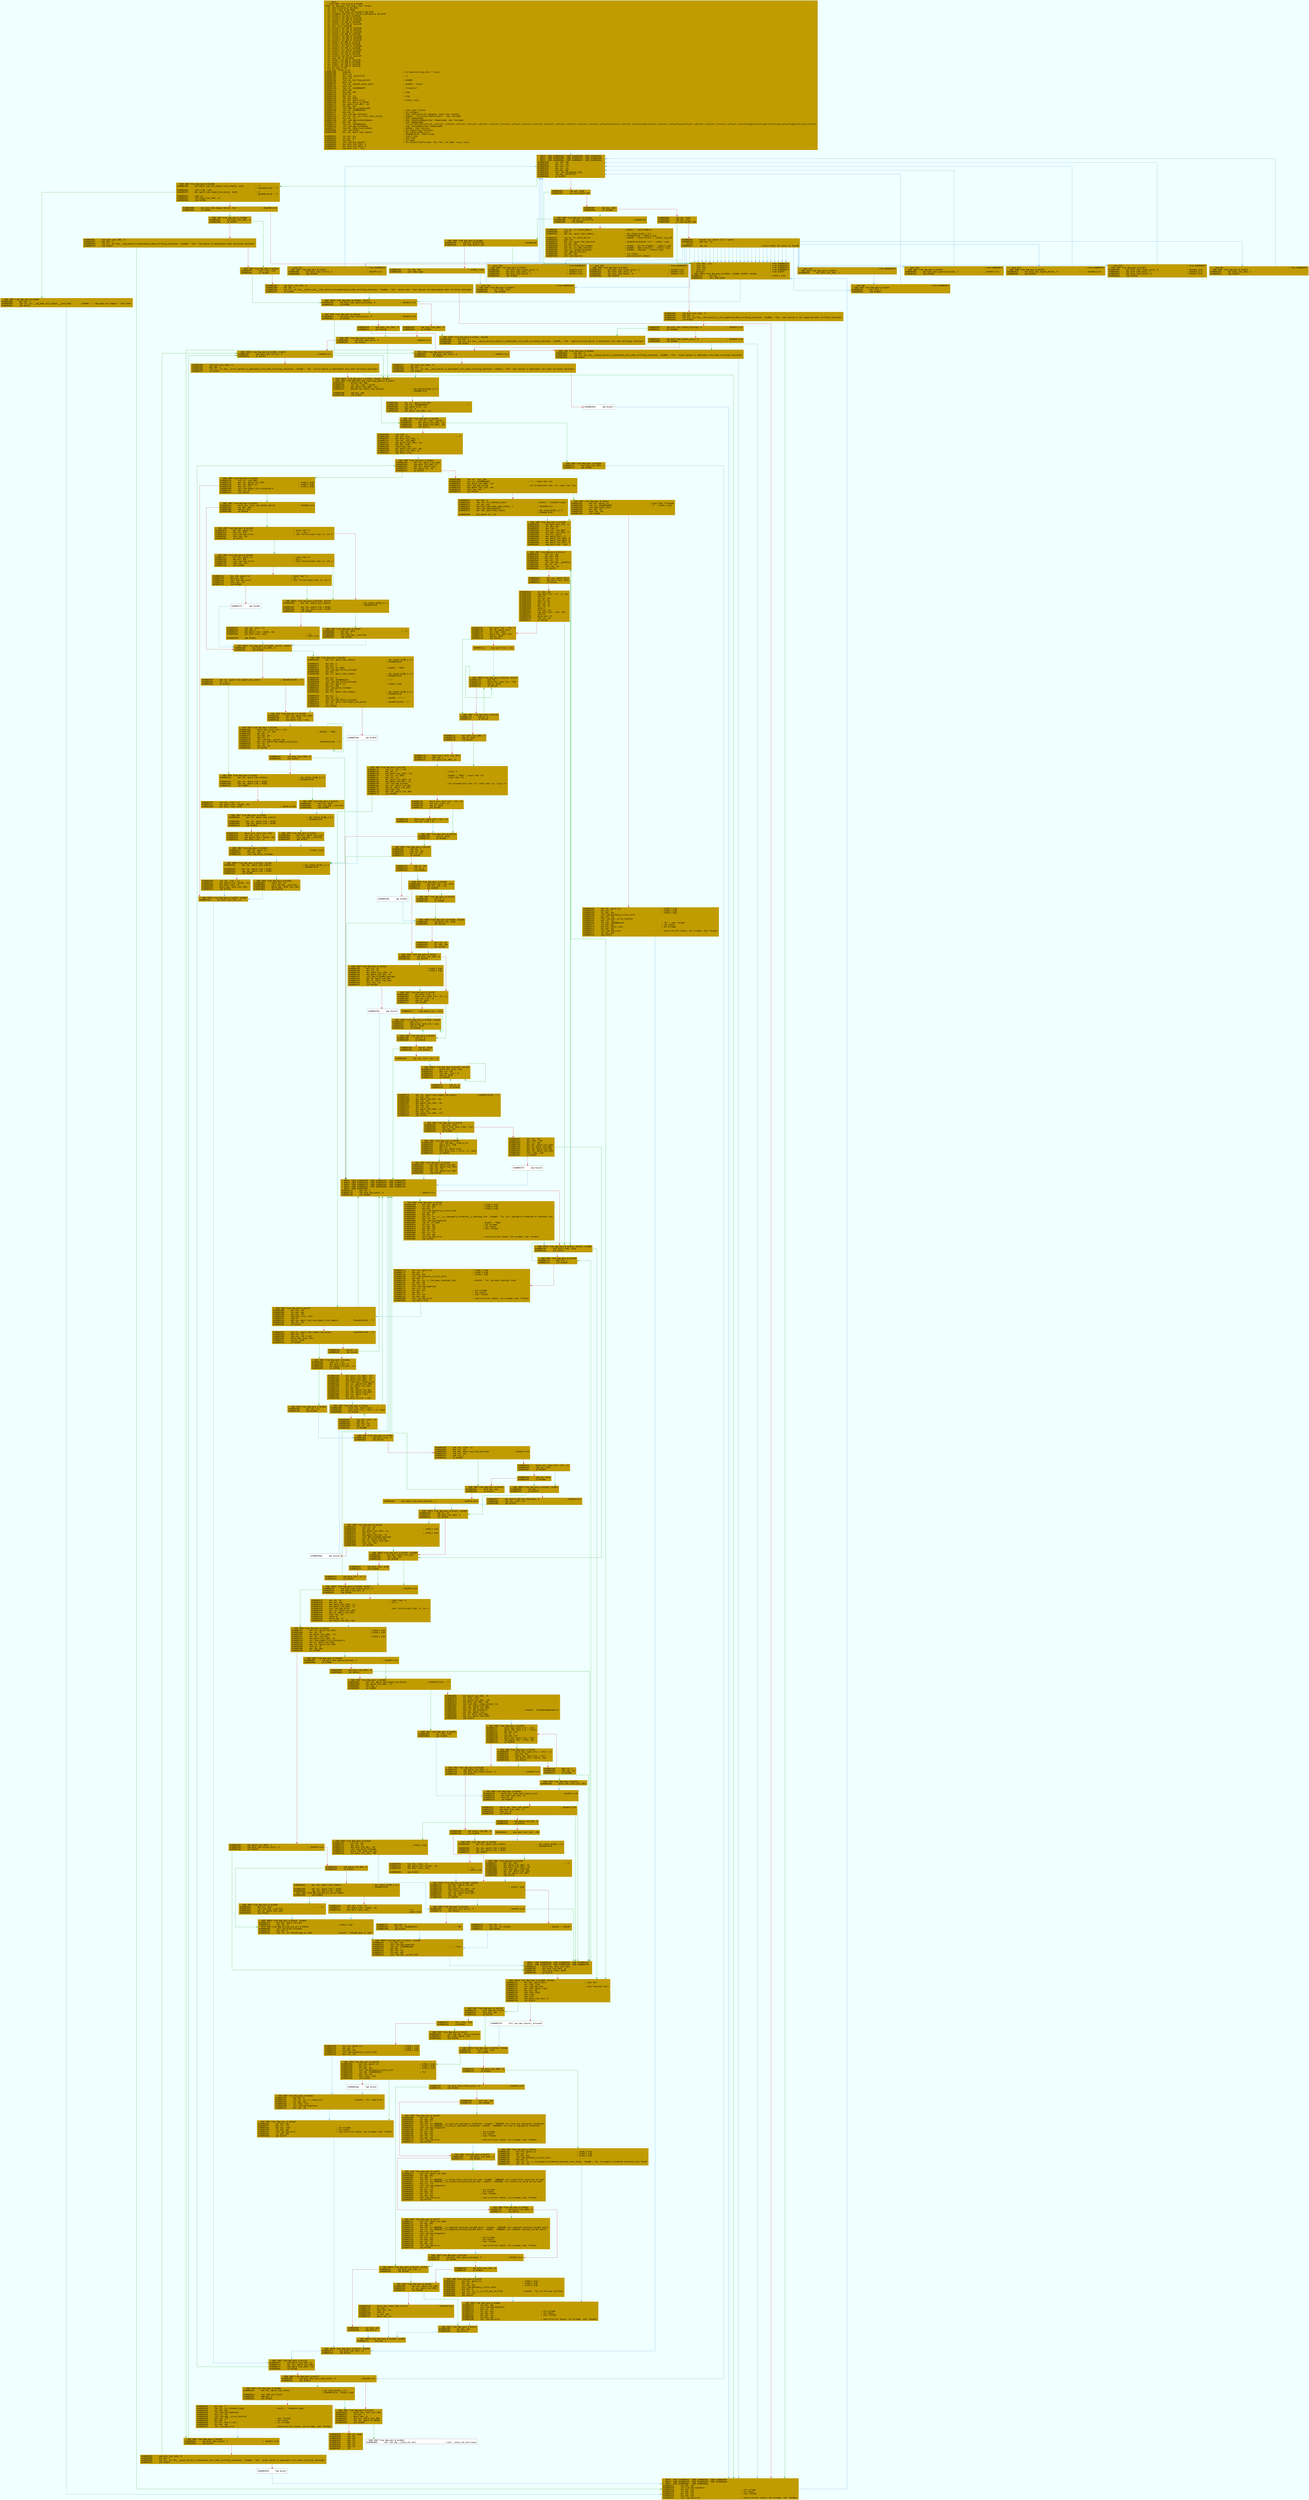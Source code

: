 digraph code {
	graph [bgcolor=azure fontsize=8 fontname="Courier" splines="ortho"];
	node [fillcolor=gray style=filled shape=box];
	edge [arrowhead="normal"];
	"0x00002780" [URL="dbg.main/0x00002780", fillcolor="#c19c00",color="#c19c00", fontname="Courier",label="  ;-- main:\l  ; DATA XREF from entry0 @ 0x3908\l4438: int dbg.main (int argc, char **argv);\l; var _Bool missing @ rbp-0x81\l; var char *line @ rbp-0x80\l; var size_t line_chars_allocated @ rbp-0x78\l; var unsigned char[24] bin_buffer_unaligned @ rbp-0x50\l; var uint32_t var_8h @ rsp+0x18\l; var uint32_t var_10h @ rsp+0x20\l; var uint32_t var_18h @ rsp+0x28\l; var int64_t var_20h @ rsp+0x30\l; var uint32_t var_28h @ rsp+0x38\l; var char *s @ rsp+0x40\l; var uint32_t var_3bh @ rsp+0x4b\l; var uint32_t var_3ch @ rsp+0x4c\l; var uint32_t var_40h @ rsp+0x50\l; var int64_t var_48h @ rsp+0x58\l; var uint32_t var_50h @ rsp+0x60\l; var uint32_t var_58h @ rsp+0x68\l; var uint32_t var_60h @ rsp+0x70\l; var int64_t var_68h @ rsp+0x78\l; var int64_t var_70h @ rsp+0x80\l; var uint32_t var_78h @ rsp+0x88\l; var int64_t var_79h @ rsp+0x89\l; var uint32_t var_7ah @ rsp+0x8a\l; var int64_t var_7bh @ rsp+0x8b\l; var int64_t var_7ch @ rsp+0x8c\l; var uint32_t var_8fh @ rsp+0x9f\l; var void *ptr @ rsp+0xa0\l; var int64_t var_98h @ rsp+0xa8\l; var int64_t var_a0h @ rsp+0xb0\l; var int64_t var_c0h @ rsp+0xd0\l; var int64_t var_d8h @ rsp+0xe8\l; arg int argc @ rdi\l; arg char **argv @ rsi\l0x00002780      endbr64                                                ; int main(int argc,char ** argv);\l0x00002784      push r15\l0x00002786      mov r15d, 0xffffffff                                   ; -1\l0x0000278c      push r14\l0x0000278e      lea r14, obj.long_options                              ; 0xda00\l0x00002795      push r13\l0x00002797      lea r13, [global_short_opts]                           ; 0xa109 ; \"bctwz\"\l0x0000279e      push r12\l0x000027a0      lea r12, [0x0000a09f]                                  ; \"coreutils\"\l0x000027a7      push rbp\l0x000027a8      mov ebp, edi                                           ; argc\l0x000027aa      push rbx\l0x000027ab      mov rbx, rsi                                           ; argv\l0x000027ae      sub rsp, 0xe8\l0x000027b5      mov rdi, qword [rsi]                                   ; int64_t arg1\l0x000027b8      mov rax, qword fs:[0x28]\l0x000027c1      mov qword [var_d8h], rax\l0x000027c9      xor eax, eax\l0x000027cb      call dbg.set_program_name\l0x000027d0      lea rsi, [0x0000b181]                                  ; const char *locale\l0x000027d7      mov edi, 6                                             ; int category\l0x000027dc      call sym.imp.setlocale                                 ; char *setlocale(int category, const char *locale)\l0x000027e1      lea rsi, str._usr_local_share_locale                   ; 0xa0c8 ; \"/usr/local/share/locale\" ; char *dirname\l0x000027e8      mov rdi, r12                                           ; char *domainname\l0x000027eb      call sym.imp.bindtextdomain                            ; char *bindtextdomain(char *domainname, char *dirname)\l0x000027f0      mov rdi, r12                                           ; char *domainname\l0x000027f3      lea r12, [0x0000ac00]                                  ; \"{|\\xff\\xff\\xef|\\xff\\xff,~\\xff\\xff,~\\xff\\xff,~\\xff\\xff,~\\xff\\xff,~\\xff\\xff,~\\xff\\xff,~\\xff\\xff,~\\xff\\xff,~\\xff\\xff,~\\xff\\xff,~\\xff\\xff,~\\xff\\xff,~\\xff\\xff,~\\xff\\xff,~\\xff\\xff,~\\xff\\xff[}\\xff\\xff,~\\xff\\xff,~\\xff\\xff\\xd5|\\xff\\xff,~\\xff\\xff,~\\xff\\xff\\xc9|\\xff\\xff,~\\xff\\xff,~\\xff\\xff,~\\xff\\xff,~\\xff\\xff,~\\xff\\xff\\xbd|\\xff\\xff\\xa3|\\xff\\xff\\x8c|\\xff\\xff\\x83|\\xff\\xffv|\\xff\\xff\"\l0x000027fa      call sym.imp.textdomain                                ; char *textdomain(char *domainname)\l0x000027ff      lea rdi, [dbg.close_stdout]                            ; 0x41d0 ; func function\l0x00002806      call sym.atexit                                        ; int atexit(func function)\l0x0000280b      mov rdi, qword [obj.stdout]                            ; obj.stdout_GLIBC_2.2.5\l                                                                       ; [0xe0a8:8]=0 ; FILE*stream\l0x00002812      xor ecx, ecx                                           ; size_t size\l0x00002814      xor esi, esi                                           ; char *buf\l0x00002816      mov edx, 1                                             ; int mode\l0x0000281b      call sym.imp.setvbuf                                   ; int setvbuf(FILE*stream, char *buf, int mode, size_t size)\l0x00002820      mov byte [var_78h], 0\l0x00002825      mov byte [var_3bh], 0\l0x0000282a      nop word [rax + rax]\l"]
	"0x00002830" [URL="dbg.main/0x00002830", fillcolor="#c19c00",color="#c19c00", fontname="Courier",label="; XREFS: CODE 0x00002881  CODE 0x0000288a  CODE 0x000028a1  \l; XREFS: CODE 0x000028b8  CODE 0x000028c4  CODE 0x000028d0  \l; XREFS: CODE 0x000028ea  CODE 0x000028f4  CODE 0x0000295e  \l0x00002830      xor r8d, r8d\l0x00002833      mov rcx, r14\l0x00002836      mov rdx, r13\l0x00002839      mov rsi, rbx\l0x0000283c      mov edi, ebp\l0x0000283e      call sym.imp.getopt_long\l0x00002843      cmp eax, 0xffffffff\l0x00002846      je 0x2963\l"]
	"0x0000284c" [URL="dbg.main/0x0000284c", fillcolor="#c19c00",color="#c19c00", fontname="Courier",label="0x0000284c      cmp eax, 0x84\l0x00002851      jg case.0x2873.100\l"]
	"0x00002857" [URL="dbg.main/0x00002857", fillcolor="#c19c00",color="#c19c00", fontname="Courier",label="0x00002857      cmp eax, 0x61\l0x0000285a      jle 0x2900\l"]
	"0x00002860" [URL="dbg.main/0x00002860", fillcolor="#c19c00",color="#c19c00", fontname="Courier",label="0x00002860      sub eax, 0x62\l0x00002863      cmp eax, 0x22\l0x00002866      ja case.0x2873.100\l"]
	"0x0000286c" [URL="dbg.main/0x0000286c", fillcolor="#c19c00",color="#c19c00", fontname="Courier",label="0x0000286c      movsxd rax, dword [r12 + rax*4]\l0x00002870      add rax, r12\l;-- switch\l0x00002873      jmp rax                                                ; switch table (35 cases) at 0xac00\l"]
	"0x00002876" [URL="dbg.main/0x00002876", fillcolor="#c19c00",color="#c19c00", fontname="Courier",label=";-- case 132:                                                          ; from 0x00002873\l; CODE XREF from dbg.main @ 0x2873\l0x00002876      mov byte [var_78h], 1\l"]
	"0x0000287b" [URL="dbg.main/0x0000287b", fillcolor="#c19c00",color="#c19c00", fontname="Courier",label=";-- case 98:                                                           ; from 0x00002873\l; CODE XREF from dbg.main @ 0x2873\l0x0000287b      mov r15d, 1\l0x00002881      jmp 0x2830\l"]
	"0x00002883" [URL="dbg.main/0x00002883", fillcolor="#c19c00",color="#c19c00", fontname="Courier",label=";-- case 131:                                                          ; from 0x00002873\l; CODE XREF from dbg.main @ 0x2873\l0x00002883      mov byte [obj.strict], 1                               ; [0xe0f0:1]=1\l0x0000288a      jmp 0x2830\l"]
	"0x0000288c" [URL="dbg.main/0x0000288c", fillcolor="#c19c00",color="#c19c00", fontname="Courier",label=";-- case 130:                                                          ; from 0x00002873\l; CODE XREF from dbg.main @ 0x2873\l0x0000288c      mov byte [obj.status_only], 0                          ; [0xe0f4:1]=0\l0x00002893      mov byte [obj.warn], 0                                 ; [0xe0f3:1]=1\l0x0000289a      mov byte [obj.quiet], 1                                ; [0xe0f1:1]=0\l0x000028a1      jmp 0x2830\l"]
	"0x000028a3" [URL="dbg.main/0x000028a3", fillcolor="#c19c00",color="#c19c00", fontname="Courier",label=";-- case 129:                                                          ; from 0x00002873\l; CODE XREF from dbg.main @ 0x2873\l0x000028a3      mov byte [obj.status_only], 1                          ; [0xe0f4:1]=0\l0x000028aa      mov byte [obj.warn], 0                                 ; [0xe0f3:1]=1\l0x000028b1      mov byte [obj.quiet], 0                                ; [0xe0f1:1]=0\l0x000028b8      jmp 0x2830\l"]
	"0x000028bd" [URL="dbg.main/0x000028bd", fillcolor="#c19c00",color="#c19c00", fontname="Courier",label=";-- case 128:                                                          ; from 0x00002873\l; CODE XREF from dbg.main @ 0x2873\l0x000028bd      mov byte [obj.ignore_missing], 1                       ; [0xe0f2:1]=1\l0x000028c4      jmp 0x2830\l"]
	"0x000028c9" [URL="dbg.main/0x000028c9", fillcolor="#c19c00",color="#c19c00", fontname="Courier",label=";-- case 122:                                                          ; from 0x00002873\l; CODE XREF from dbg.main @ 0x2873\l0x000028c9      mov byte [obj.digest_delim], 0                         ; [0xe010:1]=0\l0x000028d0      jmp 0x2830\l"]
	"0x000028d5" [URL="dbg.main/0x000028d5", fillcolor="#c19c00",color="#c19c00", fontname="Courier",label=";-- case 119:                                                          ; from 0x00002873\l; CODE XREF from dbg.main @ 0x2873\l0x000028d5      mov byte [obj.status_only], 0                          ; [0xe0f4:1]=0\l0x000028dc      mov byte [obj.warn], 1                                 ; [0xe0f3:1]=1\l0x000028e3      mov byte [obj.quiet], 0                                ; [0xe0f1:1]=0\l0x000028ea      jmp 0x2830\l"]
	"0x000028ef" [URL="dbg.main/0x000028ef", fillcolor="#c19c00",color="#c19c00", fontname="Courier",label=";-- case 99:                                                           ; from 0x00002873\l; CODE XREF from dbg.main @ 0x2873\l0x000028ef      mov byte [var_3bh], 1\l0x000028f4      jmp 0x2830\l"]
	"0x00002900" [URL="dbg.main/0x00002900", fillcolor="#c19c00",color="#c19c00", fontname="Courier",label="; CODE XREF from dbg.main @ 0x285a\l0x00002900      cmp eax, 0xffffff7d                                    ; 4294967165\l0x00002905      jne 0x2949\l"]
	"0x00002907" [URL="dbg.main/0x00002907", fillcolor="#c19c00",color="#c19c00", fontname="Courier",label="0x00002907      lea rax, str.David_Madore                              ; 0xa0fc ; \"David Madore\"\l0x0000290e      push 0\l0x00002910      mov rdi, qword [obj.stdout]                            ; obj.stdout_GLIBC_2.2.5\l                                                                       ; [0xe0a8:8]=0 ; int64_t arg1\l0x00002917      lea r9, str.Scott_Miller                               ; 0xa0e0 ; \"Scott Miller\" ; int64_t arg_c0h\l0x0000291e      push rax\l0x0000291f      mov rcx, qword [obj.Version]                           ; [0xe018:8]=0xaca0 \"9.0\" ; int64_t arg5\l0x00002926      xor eax, eax\l0x00002928      lea r8, str.Ulrich_Drepper                             ; 0xa0ed ; \"Ulrich Drepper\" ; int64_t arg6\l0x0000292f      lea rdx, str.GNU_coreutils                             ; 0xa09b ; \"GNU coreutils\" ; int64_t arg3\l0x00002936      lea rsi, [global_program]                              ; 0xa00d ; \"sha1sum\" ; int64_t arg2\l0x0000293d      call dbg.version_etc\l0x00002942      xor edi, edi                                           ; int status\l0x00002944      call sym.imp.exit                                      ; void exit(int status)\l"]
	"0x00002949" [URL="dbg.main/0x00002949", fillcolor="#c19c00",color="#c19c00", fontname="Courier",label="; CODE XREF from dbg.main @ 0x2905\l0x00002949      cmp eax, 0xffffff7e                                    ; 4294967166\l0x0000294e      jne case.0x2873.100\l"]
	"0x00002954" [URL="dbg.main/0x00002954", fillcolor="#c19c00",color="#c19c00", fontname="Courier",label="0x00002954      xor edi, edi                                           ; int64_t arg1\l0x00002956      call dbg.usage\l"]
	"0x0000295b" [URL="dbg.main/0x0000295b", fillcolor="#c19c00",color="#c19c00", fontname="Courier",label=";-- case 116:                                                          ; from 0x00002873\l; CODE XREF from dbg.main @ 0x2873\l0x0000295b      xor r15d, r15d\l0x0000295e      jmp 0x2830\l"]
	"0x00002963" [URL="dbg.main/0x00002963", fillcolor="#c19c00",color="#c19c00", fontname="Courier",label="; CODE XREF from dbg.main @ 0x2846\l0x00002963      mov qword [obj.min_digest_line_length], 0x2a           ; '*'\l                                                                       ; [0xe100:8]=42 ; \"*\"\l0x0000296e      test r15d, r15d\l0x00002971      mov qword [obj.digest_hex_bytes], 0x28                 ; '('\l                                                                       ; [0xe0f8:8]=40 ; \"(\"\l0x0000297c      sete al\l0x0000297f      test byte [var_78h], al\l0x00002983      jne 0x389a\l"]
	"0x00002989" [URL="dbg.main/0x00002989", fillcolor="#c19c00",color="#c19c00", fontname="Courier",label="0x00002989      cmp byte [obj.digest_delim], 0xa                       ; [0xe010:1]=0\l0x00002990      je 0x29e5\l"]
	"0x00002992" [URL="dbg.main/0x00002992", fillcolor="#c19c00",color="#c19c00", fontname="Courier",label="0x00002992      cmp byte [var_3bh], 0\l0x00002997      mov edx, 5\l0x0000299c      lea rsi, str.the___zero_option_is_not_supported_when_verifying_checksums ; 0xa868 ; \"the --zero option is not supported when verifying checksums\"\l0x000029a3      jne 0x2a17\l"]
	"0x000029a5" [URL="dbg.main/0x000029a5", fillcolor="#c19c00",color="#c19c00", fontname="Courier",label="0x000029a5      cmp byte [obj.ignore_missing], 0                       ; [0xe0f2:1]=1\l0x000029ac      jne 0x38ab\l"]
	"0x000029b2" [URL="dbg.main/0x000029b2", fillcolor="#c19c00",color="#c19c00", fontname="Courier",label="0x000029b2      cmp byte [obj.status_only], 0                          ; [0xe0f4:1]=0\l0x000029b9      jne 0x38d4\l"]
	"0x000029bf" [URL="dbg.main/0x000029bf", fillcolor="#c19c00",color="#c19c00", fontname="Courier",label="; CODE XREF from dbg.main @ 0x38c3\l0x000029bf      cmp byte [obj.warn], 0                                 ; [0xe0f3:1]=1\l0x000029c6      je 0x3654\l"]
	"0x000029cc" [URL="dbg.main/0x000029cc", fillcolor="#c19c00",color="#c19c00", fontname="Courier",label="0x000029cc      cmp byte [var_3bh], 0\l0x000029d1      mov edx, 5\l0x000029d6      lea rsi, str.the___warn_option_is_meaningful_only_when_verifying_checksums ; 0xa9c0 ; \"the --warn option is meaningful only when verifying checksums\"\l0x000029dd      jne 0x2a73\l"]
	"0x000029e3" [URL="dbg.main/0x000029e3", fillcolor="white",color="#767676", fontname="Courier",label="0x000029e3      jmp 0x2a17\l"]
	"0x000029e5" [URL="dbg.main/0x000029e5", fillcolor="#c19c00",color="#c19c00", fontname="Courier",label="; CODE XREF from dbg.main @ 0x2990\l0x000029e5      cmp byte [var_3bh], 0\l0x000029ea      je 0x29ff\l"]
	"0x000029ec" [URL="dbg.main/0x000029ec", fillcolor="#c19c00",color="#c19c00", fontname="Courier",label="0x000029ec      cmp byte [var_78h], 0\l0x000029f1      mov edx, 5\l0x000029f6      lea rsi, str.the___tag_option_is_meaningless_when_verifying_checksums ; 0xa8a8 ; \"the --tag option is meaningless when verifying checksums\"\l0x000029fd      jne 0x2a17\l"]
	"0x000029ff" [URL="dbg.main/0x000029ff", fillcolor="#c19c00",color="#c19c00", fontname="Courier",label="; CODE XREF from dbg.main @ 0x29ea\l0x000029ff      test r15d, r15d\l0x00002a02      js 0x2a36\l"]
	"0x00002a04" [URL="dbg.main/0x00002a04", fillcolor="#c19c00",color="#c19c00", fontname="Courier",label="0x00002a04      cmp byte [var_3bh], 0\l0x00002a09      mov edx, 5\l0x00002a0e      lea rsi, str.the___binary_and___text_options_are_meaningless_when_verifying_checksums ; 0xa8e8 ; \"the --binary and --text options are meaningless when verifying checksums\"\l0x00002a15      je 0x2a36\l"]
	"0x00002a17" [URL="dbg.main/0x00002a17", fillcolor="#c19c00",color="#c19c00", fontname="Courier",label="; XREFS: CODE 0x000029a3  CODE 0x000029e3  CODE 0x000029fd  \l; XREFS: CODE 0x00002a71  CODE 0x00003678  CODE 0x000038a6  \l; XREFS: CODE 0x000038b7  CODE 0x000038e0  \l0x00002a17      xor edi, edi\l0x00002a19      call sym.imp.dcgettext\l0x00002a1e      xor esi, esi                                           ; int errname\l0x00002a20      xor edi, edi                                           ; int status\l0x00002a22      mov rdx, rax                                           ; char *format\l0x00002a25      xor eax, eax\l0x00002a27      call sym.imp.error                                     ; void error(int status, int errname, char *format)\l"]
	"0x00002a2c" [URL="dbg.main/0x00002a2c", fillcolor="#c19c00",color="#c19c00", fontname="Courier",label=";-- case 100...115:                                                    ; from 0x00002873\l;-- case 117:                                                          ; from 0x00002873\l;-- case 118:                                                          ; from 0x00002873\l;-- case 121:                                                          ; from 0x00002873\l;-- default:                                                           ; from 0x2873\l; CODE XREFS from dbg.main @ 0x2851, 0x2866, 0x2873, 0x294e\l0x00002a2c      mov edi, 1                                             ; int64_t arg1\l0x00002a31      call dbg.usage\l"]
	"0x00002a36" [URL="dbg.main/0x00002a36", fillcolor="#c19c00",color="#c19c00", fontname="Courier",label="; CODE XREFS from dbg.main @ 0x2a02, 0x2a15\l0x00002a36      cmp byte [obj.ignore_missing], 0                       ; [0xe0f2:1]=1\l0x00002a3d      je 0x38bc\l"]
	"0x00002a43" [URL="dbg.main/0x00002a43", fillcolor="#c19c00",color="#c19c00", fontname="Courier",label="0x00002a43      cmp byte [var_3bh], 0\l0x00002a48      je 0x38ab\l"]
	"0x00002a4e" [URL="dbg.main/0x00002a4e", fillcolor="#c19c00",color="#c19c00", fontname="Courier",label="; CODE XREF from dbg.main @ 0x38ce\l0x00002a4e      cmp byte [obj.warn], 0                                 ; [0xe0f3:1]=1\l0x00002a55      jne 0x2a73\l"]
	"0x00002a57" [URL="dbg.main/0x00002a57", fillcolor="#c19c00",color="#c19c00", fontname="Courier",label="; CODE XREFS from dbg.main @ 0x365b, 0x3672\l0x00002a57      cmp byte [obj.strict], 0                               ; [0xe0f0:1]=1\l0x00002a5e      je 0x2a73\l"]
	"0x00002a60" [URL="dbg.main/0x00002a60", fillcolor="#c19c00",color="#c19c00", fontname="Courier",label="0x00002a60      cmp byte [var_3bh], 0\l0x00002a65      mov edx, 5\l0x00002a6a      lea rsi, str.the___strict_option_is_meaningful_only_when_verifying_checksums ; 0xaa40 ; \"the --strict option is meaningful only when verifying checksums\"\l0x00002a71      je 0x2a17\l"]
	"0x00002a73" [URL="dbg.main/0x00002a73", fillcolor="#c19c00",color="#c19c00", fontname="Courier",label="; CODE XREFS from dbg.main @ 0x29dd, 0x2a55, 0x2a5e\l; DATA XREF from dbg.emit_bug_reporting_address @ 0x871c\l0x00002a73      movsxd rax, ebp\l0x00002a76      lea rax, [rbx + rax*8]\l0x00002a7a      mov qword [var_50h], rax\l0x00002a7f      movsxd rax, dword [obj.optind]                         ; obj.optind_GLIBC_2.2.5\l                                                                       ; [0xe0b8:4]=0\l0x00002a86      cmp eax, ebp\l0x00002a88      jne 0x2aa2\l"]
	"0x00002a8a" [URL="dbg.main/0x00002a8a", fillcolor="#c19c00",color="#c19c00", fontname="Courier",label="0x00002a8a      mov rcx, qword [var_50h]\l0x00002a8f      lea rsi, [0x0000a10f]                                  ; \"-\"\l0x00002a96      mov qword [rcx], rsi\l0x00002a99      add rcx, 8\l0x00002a9d      mov qword [var_50h], rcx\l"]
	"0x00002aa2" [URL="dbg.main/0x00002aa2", fillcolor="#c19c00",color="#c19c00", fontname="Courier",label="; CODE XREF from dbg.main @ 0x2a88\l0x00002aa2      lea rax, [rbx + rax*8]\l0x00002aa6      mov qword [var_20h], rax\l0x00002aab      cmp qword [var_50h], rax\l0x00002ab0      jbe 0x37c2\l"]
	"0x00002ab6" [URL="dbg.main/0x00002ab6", fillcolor="#c19c00",color="#c19c00", fontname="Courier",label="0x00002ab6      sub r15d, 1\l0x00002aba      mov edx, 0x2a                                          ; '*'\l0x00002abf      mov byte [var_79h], 1\l0x00002ac4      lea rax, [var_a0h]\l0x00002acc      mov qword [var_70h], rax\l0x00002ad1      mov eax, 0x20\l0x00002ad6      cmove eax, edx\l0x00002ad9      mov dword [var_7ch], eax\l0x00002add      mov byte [var_7bh], al\l0x00002ae1      nop dword [rax]\l"]
	"0x00002ae8" [URL="dbg.main/0x00002ae8", fillcolor="#c19c00",color="#c19c00", fontname="Courier",label="; CODE XREF from dbg.main @ 0x3001\l0x00002ae8      mov rax, qword [var_20h]\l0x00002aed      cmp byte [var_3bh], 0\l0x00002af2      mov rdi, qword [rax]\l0x00002af5      mov qword [s], rdi\l0x00002afa      je 0x2fcb\l"]
	"0x00002b00" [URL="dbg.main/0x00002b00", fillcolor="#c19c00",color="#c19c00", fontname="Courier",label="0x00002b00      lea rax, [var_c0h]\l0x00002b08      lea rsi, [0x0000a10f]                                  ; \"-\" ; const char *s2\l0x00002b0f      mov qword [var_48h], rax\l0x00002b14      call sym.imp.strcmp                                    ; int strcmp(const char *s1, const char *s2)\l0x00002b19      mov dword [var_3ch], eax\l0x00002b1d      test eax, eax\l0x00002b1f      jne 0x3181\l"]
	"0x00002b25" [URL="dbg.main/0x00002b25", fillcolor="#c19c00",color="#c19c00", fontname="Courier",label="0x00002b25      mov edx, 5\l0x00002b2a      lea rsi, str.standard_input                            ; 0xa111 ; \"standard input\"\l0x00002b31      xor edi, edi\l0x00002b33      mov byte [obj.have_read_stdin], 1                      ; [0xe108:1]=1\l0x00002b3a      call sym.imp.dcgettext\l0x00002b3f      mov rbp, qword [obj.stdin]                             ; obj.stdin_GLIBC_2.2.5\l                                                                       ; [0xe0b0:8]=0\l0x00002b46      mov qword [s], rax\l"]
	"0x00002b4b" [URL="dbg.main/0x00002b4b", fillcolor="#c19c00",color="#c19c00", fontname="Courier",label="; CODE XREF from dbg.main @ 0x3198\l0x00002b4b      mov byte [var_7ah], 0\l0x00002b50      xor ebx, ebx\l0x00002b52      mov r14d, 1\l0x00002b58      lea r12, [var_98h]\l0x00002b60      mov byte [var_40h], 0\l0x00002b65      lea r13, [ptr]\l0x00002b6d      mov qword [ptr], 0\l0x00002b79      mov qword [var_98h], 0\l0x00002b85      mov qword [var_60h], 0\l0x00002b8e      mov qword [var_58h], 0\l0x00002b97      nop word [rax + rax]\l"]
	"0x00002ba0" [URL="dbg.main/0x00002ba0", fillcolor="#c19c00",color="#c19c00", fontname="Courier",label="; CODE XREF from dbg.main @ 0x2cc4\l0x00002ba0      mov rcx, rbp\l0x00002ba3      mov edx, 0xa\l0x00002ba8      mov rsi, r12\l0x00002bab      mov rdi, r13\l0x00002bae      call sym.imp.__getdelim\l0x00002bb3      mov r9, rax\l0x00002bb6      test rax, rax\l0x00002bb9      jle 0x2f11\l"]
	"0x00002bbf" [URL="dbg.main/0x00002bbf", fillcolor="#c19c00",color="#c19c00", fontname="Courier",label="0x00002bbf      mov rax, qword [ptr]\l0x00002bc7      cmp byte [rax], 0x23\l0x00002bca      je 0x2cb6\l"]
	"0x00002bd0" [URL="dbg.main/0x00002bd0", fillcolor="#c19c00",color="#c19c00", fontname="Courier",label="0x00002bd0      xor edx, edx\l0x00002bd2      cmp byte [rax + r9 - 1], 0xa\l0x00002bd8      sete dl\l0x00002bdb      xor ecx, ecx\l0x00002bdd      sub r9, rdx\l0x00002be0      test r9, r9\l0x00002be3      mov rdx, r9\l0x00002be6      mov r15, r9\l0x00002be9      setg cl\l0x00002bec      sub rdx, rcx\l0x00002bef      cmp byte [rax + rdx], 0xd\l0x00002bf3      sete dl\l0x00002bf6      movzx edx, dl\l0x00002bf9      sub r15, rdx\l0x00002bfc      je 0x2cb6\l"]
	"0x00002c02" [URL="dbg.main/0x00002c02", fillcolor="#c19c00",color="#c19c00", fontname="Courier",label="0x00002c02      mov byte [rax + r15], 0\l0x00002c07      mov r8, qword [ptr]\l0x00002c0f      xor r10d, r10d\l0x00002c12      movzx eax, byte [r8]\l0x00002c16      cmp al, 0x20\l0x00002c18      jne 0x2c2d\l"]
	"0x00002c1a" [URL="dbg.main/0x00002c1a", fillcolor="#c19c00",color="#c19c00", fontname="Courier",label="0x00002c1a      nop word [rax + rax]\l"]
	"0x00002c20" [URL="dbg.main/0x00002c20", fillcolor="#c19c00",color="#c19c00", fontname="Courier",label="; CODE XREFS from dbg.main @ 0x2c2b, 0x2c2f\l0x00002c20      add r10, 1\l0x00002c24      movzx eax, byte [r8 + r10]\l0x00002c29      cmp al, 0x20\l0x00002c2b      je 0x2c20\l"]
	"0x00002c2d" [URL="dbg.main/0x00002c2d", fillcolor="#c19c00",color="#c19c00", fontname="Courier",label="; CODE XREF from dbg.main @ 0x2c18\l0x00002c2d      cmp al, 9\l0x00002c2f      je 0x2c20\l"]
	"0x00002c31" [URL="dbg.main/0x00002c31", fillcolor="#c19c00",color="#c19c00", fontname="Courier",label="0x00002c31      mov byte [var_28h], 0\l0x00002c36      cmp al, 0x5c\l0x00002c38      jne 0x2c47\l"]
	"0x00002c3a" [URL="dbg.main/0x00002c3a", fillcolor="#c19c00",color="#c19c00", fontname="Courier",label="0x00002c3a      movzx eax, byte [var_3bh]\l0x00002c3f      add r10, 1\l0x00002c43      mov byte [var_28h], al\l"]
	"0x00002c47" [URL="dbg.main/0x00002c47", fillcolor="#c19c00",color="#c19c00", fontname="Courier",label="; CODE XREF from dbg.main @ 0x2c38\l0x00002c47      lea rcx, [r8 + r10]\l0x00002c4b      mov edx, 4                                             ; size_t n\l0x00002c50      mov qword [var_18h], r10\l0x00002c55      lea rsi, str.SHA1                                      ; 0xa015 ; \"SHA1\" ; const char *s2\l0x00002c5c      mov rdi, rcx                                           ; const char *s1\l0x00002c5f      mov qword [var_10h], r8\l0x00002c64      mov qword [var_8h], rcx\l0x00002c69      call sym.imp.strncmp                                   ; int strncmp(const char *s1, const char *s2, size_t n)\l0x00002c6e      mov rcx, qword [var_8h]\l0x00002c73      mov r8, qword [var_10h]\l0x00002c78      test eax, eax\l0x00002c7a      mov r10, qword [var_18h]\l0x00002c7f      jne 0x2d08\l"]
	"0x00002c85" [URL="dbg.main/0x00002c85", fillcolor="#c19c00",color="#c19c00", fontname="Courier",label="0x00002c85      movzx eax, byte [r8 + r10 + 4]\l0x00002c8b      lea rdx, [r10 + 4]\l0x00002c8f      cmp al, 0x20\l0x00002c91      jne 0x2c9d\l"]
	"0x00002c93" [URL="dbg.main/0x00002c93", fillcolor="#c19c00",color="#c19c00", fontname="Courier",label="0x00002c93      movzx eax, byte [r8 + r10 + 5]\l0x00002c99      lea rdx, [r10 + 5]\l"]
	"0x00002c9d" [URL="dbg.main/0x00002c9d", fillcolor="#c19c00",color="#c19c00", fontname="Courier",label="; CODE XREF from dbg.main @ 0x2c91\l0x00002c9d      cmp al, 0x28\l0x00002c9f      je 0x326b\l"]
	"0x00002ca5" [URL="dbg.main/0x00002ca5", fillcolor="#c19c00",color="#c19c00", fontname="Courier",label="; XREFS: CODE 0x00002d20  CODE 0x00002d3f  CODE 0x00002d99  \l; XREFS: CODE 0x00002db1  CODE 0x00002de9  CODE 0x00002e1a  \l; XREFS: CODE 0x00003275  CODE 0x000032de  CODE 0x00003375  \l; XREFS: CODE 0x000034b7  CODE 0x0000360e  CODE 0x000037bd  \l; XREFS: CODE 0x00003825  \l0x00002ca5      add rbx, 1\l0x00002ca9      cmp byte [obj.warn], 0                                 ; [0xe0f3:1]=1\l0x00002cb0      jne 0x3048\l"]
	"0x00002cb6" [URL="dbg.main/0x00002cb6", fillcolor="#c19c00",color="#c19c00", fontname="Courier",label="; CODE XREFS from dbg.main @ 0x2bca, 0x2bfc, 0x308a\l0x00002cb6      test byte [rbp], 0x30\l0x00002cba      jne 0x2f11\l"]
	"0x00002cc0" [URL="dbg.main/0x00002cc0", fillcolor="#c19c00",color="#c19c00", fontname="Courier",label="; CODE XREF from dbg.main @ 0x2f0b\l0x00002cc0      add r14, 1\l0x00002cc4      jne 0x2ba0\l"]
	"0x00002cca" [URL="dbg.main/0x00002cca", fillcolor="#c19c00",color="#c19c00", fontname="Courier",label="0x00002cca      mov rdx, qword [s]                                     ; int64_t arg3\l0x00002ccf      mov esi, 3                                             ; int64_t arg2\l0x00002cd4      xor edi, edi                                           ; int64_t arg1\l0x00002cd6      call sym.quotearg_n_style_colon\l0x00002cdb      mov edx, 5\l0x00002ce0      lea rsi, str._s:_too_many_checksum_lines               ; 0xa120 ; \"%s: too many checksum lines\"\l0x00002ce7      xor edi, edi\l0x00002ce9      mov r12, rax\l0x00002cec      call sym.imp.dcgettext\l0x00002cf1      mov rcx, r12\l0x00002cf4      xor esi, esi                                           ; int errname\l0x00002cf6      mov edi, 1                                             ; int status\l0x00002cfb      mov rdx, rax                                           ; char *format\l0x00002cfe      xor eax, eax\l0x00002d00      call sym.imp.error                                     ; void error(int status, int errname, char *format)\l0x00002d05      nop dword [rax]\l"]
	"0x00002d08" [URL="dbg.main/0x00002d08", fillcolor="#c19c00",color="#c19c00", fontname="Courier",label="; CODE XREF from dbg.main @ 0x2c7f\l0x00002d08      mov rdx, r15\l0x00002d0b      xor eax, eax\l0x00002d0d      sub rdx, r10\l0x00002d10      cmp byte [rcx], 0x5c\l0x00002d13      sete al\l0x00002d16      add rax, qword [obj.min_digest_line_length]            ; [0xe100:8]=42 ; \"*\"\l0x00002d1d      cmp rdx, rax\l0x00002d20      jb 0x2ca5\l"]
	"0x00002d26" [URL="dbg.main/0x00002d26", fillcolor="#c19c00",color="#c19c00", fontname="Courier",label="0x00002d26      mov rsi, qword [obj.digest_hex_bytes]                  ; [0xe0f8:8]=40 ; \"(\"\l0x00002d2d      add r10, rsi\l0x00002d30      lea rax, [r8 + r10]\l0x00002d34      movzx edx, byte [rax]\l0x00002d37      cmp dl, 0x20\l0x00002d3a      je 0x2d45\l"]
	"0x00002d3c" [URL="dbg.main/0x00002d3c", fillcolor="#c19c00",color="#c19c00", fontname="Courier",label="0x00002d3c      cmp dl, 9\l0x00002d3f      jne 0x2ca5\l"]
	"0x00002d45" [URL="dbg.main/0x00002d45", fillcolor="#c19c00",color="#c19c00", fontname="Courier",label="; CODE XREF from dbg.main @ 0x2d3a\l0x00002d45      test rsi, rsi\l0x00002d48      mov byte [rax], 0\l0x00002d4b      mov qword [var_8h], rsi\l0x00002d50      je 0x378d\l"]
	"0x00002d56" [URL="dbg.main/0x00002d56", fillcolor="#c19c00",color="#c19c00", fontname="Courier",label="0x00002d56      mov qword [var_68h], r10\l0x00002d5b      mov qword [var_18h], rcx\l0x00002d60      mov qword [var_10h], r8\l0x00002d65      call sym.imp.__ctype_b_loc\l0x00002d6a      mov rcx, qword [var_18h]\l0x00002d6f      mov r8, qword [var_10h]\l0x00002d74      xor edx, edx\l0x00002d76      mov rsi, qword [var_8h]\l0x00002d7b      mov r10, qword [var_68h]\l0x00002d80      mov r11, qword [rax]\l0x00002d83      mov rax, rcx\l0x00002d86      nop word cs:[rax + rax]\l"]
	"0x00002d90" [URL="dbg.main/0x00002d90", fillcolor="#c19c00",color="#c19c00", fontname="Courier",label="; CODE XREF from dbg.main @ 0x2dac\l0x00002d90      movzx edi, byte [rax]\l0x00002d93      test byte [r11 + rdi*2 + 1], 0x10\l0x00002d99      je 0x2ca5\l"]
	"0x00002d9f" [URL="dbg.main/0x00002d9f", fillcolor="#c19c00",color="#c19c00", fontname="Courier",label="0x00002d9f      lea edi, [rdx + 1]\l0x00002da2      add rax, 1\l0x00002da6      mov rdx, rdi\l0x00002da9      cmp rsi, rdi\l0x00002dac      ja 0x2d90\l"]
	"0x00002dae" [URL="dbg.main/0x00002dae", fillcolor="#c19c00",color="#c19c00", fontname="Courier",label="; CODE XREF from dbg.main @ 0x3790\l0x00002dae      cmp byte [rax], 0\l0x00002db1      jne 0x2ca5\l"]
	"0x00002db7" [URL="dbg.main/0x00002db7", fillcolor="#c19c00",color="#c19c00", fontname="Courier",label="0x00002db7      lea rax, [r10 + 1]\l0x00002dbb      mov rsi, r15\l0x00002dbe      mov edx, dword [obj.bsd_reversed]                      ; [0xe014:4]=0\l0x00002dc4      sub rsi, rax\l0x00002dc7      sub rsi, 1\l0x00002dcb      je 0x2de7\l"]
	"0x00002dcd" [URL="dbg.main/0x00002dcd", fillcolor="#c19c00",color="#c19c00", fontname="Courier",label="0x00002dcd      movzx esi, byte [r8 + r10 + 1]\l0x00002dd3      cmp sil, 0x20\l0x00002dd7      je 0x346e\l"]
	"0x00002ddd" [URL="dbg.main/0x00002ddd", fillcolor="#c19c00",color="#c19c00", fontname="Courier",label="0x00002ddd      cmp sil, 0x2a\l0x00002de1      je 0x346e\l"]
	"0x00002de7" [URL="dbg.main/0x00002de7", fillcolor="#c19c00",color="#c19c00", fontname="Courier",label="; CODE XREF from dbg.main @ 0x2dcb\l0x00002de7      test edx, edx\l0x00002de9      je 0x2ca5\l"]
	"0x00002def" [URL="dbg.main/0x00002def", fillcolor="#c19c00",color="#c19c00", fontname="Courier",label="0x00002def      mov dword [obj.bsd_reversed], 1                        ; [0xe014:4]=0\l"]
	"0x00002df9" [URL="dbg.main/0x00002df9", fillcolor="#c19c00",color="#c19c00", fontname="Courier",label="; CODE XREFS from dbg.main @ 0x3471, 0x3485\l0x00002df9      add r8, rax\l0x00002dfc      cmp byte [var_28h], 0\l0x00002e01      jne 0x35e3\l"]
	"0x00002e07" [URL="dbg.main/0x00002e07", fillcolor="#c19c00",color="#c19c00", fontname="Courier",label="; CODE XREFS from dbg.main @ 0x336f, 0x3608\l0x00002e07      mov eax, dword [var_3ch]\l0x00002e0b      test eax, eax\l0x00002e0d      jne 0x2e20\l"]
	"0x00002e0f" [URL="dbg.main/0x00002e0f", fillcolor="#c19c00",color="#c19c00", fontname="Courier",label="0x00002e0f      cmp byte [r8], 0x2d\l0x00002e13      jne 0x2e20\l"]
	"0x00002e15" [URL="dbg.main/0x00002e15", fillcolor="#c19c00",color="#c19c00", fontname="Courier",label="0x00002e15      cmp byte [r8 + 1], 0\l0x00002e1a      je 0x2ca5\l"]
	"0x00002e20" [URL="dbg.main/0x00002e20", fillcolor="#c19c00",color="#c19c00", fontname="Courier",label="; CODE XREFS from dbg.main @ 0x2e0d, 0x2e13\l0x00002e20      cmp byte [obj.status_only], 0                          ; [0xe0f4:1]=0\l0x00002e27      mov dword [var_8h], 0\l0x00002e2f      jne 0x2e5f\l"]
	"0x00002e31" [URL="dbg.main/0x00002e31", fillcolor="#c19c00",color="#c19c00", fontname="Courier",label="0x00002e31      mov rdi, r8                                            ; const char *s\l0x00002e34      mov esi, 0xa                                           ; int c\l0x00002e39      mov qword [var_18h], rcx\l0x00002e3e      mov qword [var_10h], r8\l0x00002e43      call sym.imp.strchr                                    ; char *strchr(const char *s, int c)\l0x00002e48      mov rcx, qword [var_18h]\l0x00002e4d      mov r8, qword [var_10h]\l0x00002e52      test rax, rax\l0x00002e55      setne al\l0x00002e58      movzx eax, al\l0x00002e5b      mov dword [var_8h], eax\l"]
	"0x00002e5f" [URL="dbg.main/0x00002e5f", fillcolor="#c19c00",color="#c19c00", fontname="Courier",label="; CODE XREF from dbg.main @ 0x2e2f\l0x00002e5f      mov rsi, qword [var_48h]                               ; int64_t arg2\l0x00002e64      mov rdi, r8                                            ; int64_t arg1\l0x00002e67      mov qword [var_18h], rcx\l0x00002e6c      lea rdx, [var_8fh]                                     ; int64_t arg3\l0x00002e74      mov qword [var_10h], r8\l0x00002e79      call sym.digest_file.constprop.0\l0x00002e7e      mov r8, qword [var_10h]\l0x00002e83      mov rcx, qword [var_18h]\l0x00002e88      test al, al\l0x00002e8a      mov r9d, eax\l0x00002e8d      jne 0x308f\l"]
	"0x00002e93" [URL="dbg.main/0x00002e93", fillcolor="#c19c00",color="#c19c00", fontname="Courier",label="0x00002e93      add qword [var_58h], 1\l0x00002e99      cmp byte [obj.status_only], 0                          ; [0xe0f4:1]=0\l0x00002ea0      jne 0x2efe\l"]
	"0x00002ea2" [URL="dbg.main/0x00002ea2", fillcolor="#c19c00",color="#c19c00", fontname="Courier",label="0x00002ea2      cmp dword [var_8h], 0\l0x00002ea7      je 0x2ec9\l"]
	"0x00002ea9" [URL="dbg.main/0x00002ea9", fillcolor="#c19c00",color="#c19c00", fontname="Courier",label="0x00002ea9      mov rdi, qword [obj.stdout]                            ; obj.stdout_GLIBC_2.2.5\l                                                                       ; [0xe0a8:8]=0\l0x00002eb0      mov rax, qword [rdi + 0x28]\l0x00002eb4      cmp rax, qword [rdi + 0x30]\l; DATA XREF from dbg.version_etc_arn @ 0x8501\l0x00002eb8      jae 0x382a\l"]
	"0x00002ebe" [URL="dbg.main/0x00002ebe", fillcolor="#c19c00",color="#c19c00", fontname="Courier",label="0x00002ebe      lea rdx, [rax + 1]\l0x00002ec2      mov qword [rdi + 0x28], rdx\l0x00002ec6      mov byte [rax], 0x5c                                   ; '\\\\'\l                                                                       ; [0x5c:1]=0\l"]
	"0x00002ec9" [URL="dbg.main/0x00002ec9", fillcolor="#c19c00",color="#c19c00", fontname="Courier",label="; CODE XREFS from dbg.main @ 0x2ea7, 0x3839\l0x00002ec9      mov esi, dword [var_8h]\l0x00002ecd      mov rdi, r8                                            ; int64_t arg1\l; DATA XREF from dbg.version_etc_arn @ 0x825d\l0x00002ed0      call sym.print_filename\l0x00002ed5      mov edx, 5\l0x00002eda      lea rsi, str.FAILED_open_or_read                       ; 0xa13c ; \"FAILED open or read\"\l"]
	"0x00002ee1" [URL="dbg.main/0x00002ee1", fillcolor="#c19c00",color="#c19c00", fontname="Courier",label="; CODE XREFS from dbg.main @ 0x317c, 0x3788\l0x00002ee1      xor edi, edi\l0x00002ee3      call sym.imp.dcgettext\l0x00002ee8      lea rsi, [0x0000b190]                                  ; \": %s\\n\"\l0x00002eef      mov edi, 1\l0x00002ef4      mov rdx, rax\l0x00002ef7      xor eax, eax\l0x00002ef9      call sym.imp.__printf_chk\l"]
	"0x00002efe" [URL="dbg.main/0x00002efe", fillcolor="#c19c00",color="#c19c00", fontname="Courier",label="; XREFS: CODE 0x00002ea0  CODE 0x000030a0  CODE 0x00003140  \l; XREFS: CODE 0x0000351d  CODE 0x00003530  CODE 0x00003776  \l0x00002efe      movzx eax, byte [var_3bh]\l0x00002f03      mov byte [var_40h], al\l0x00002f07      test byte [rbp], 0x30\l0x00002f0b      je 0x2cc0\l"]
	"0x00002f11" [URL="dbg.main/0x00002f11", fillcolor="#c19c00",color="#c19c00", fontname="Courier",label="; CODE XREFS from dbg.main @ 0x2bb9, 0x2cba\l0x00002f11      mov rdi, qword [ptr]                                   ; void *ptr\l0x00002f19      xor r12d, r12d\l0x00002f1c      call sym.imp.free                                      ; void free(void *ptr)\l0x00002f21      mov r13d, dword [rbp]\l0x00002f25      mov rdi, rbp\l0x00002f28      and r13d, 0x20\l0x00002f2c      sete r12b\l0x00002f30      neg r12d\l0x00002f33      cmp dword [var_3ch], 0\l0x00002f38      jne 0x3212\l"]
	"0x00002f3e" [URL="dbg.main/0x00002f3e", fillcolor="white",color="#767676", fontname="Courier",label="0x00002f3e      call sym.imp.clearerr_unlocked\l"]
	"0x00002f43" [URL="dbg.main/0x00002f43", fillcolor="#c19c00",color="#c19c00", fontname="Courier",label="; CODE XREFS from dbg.main @ 0x3219, 0x36aa\l0x00002f43      test r12d, r12d\l0x00002f46      jns 0x348a\l"]
	"0x00002f4c" [URL="dbg.main/0x00002f4c", fillcolor="#c19c00",color="#c19c00", fontname="Courier",label="0x00002f4c      cmp byte [var_40h], 0\l0x00002f51      je 0x31d3\l"]
	"0x00002f57" [URL="dbg.main/0x00002f57", fillcolor="#c19c00",color="#c19c00", fontname="Courier",label="0x00002f57      cmp byte [obj.status_only], 0                          ; [0xe0f4:1]=0\l0x00002f5e      jne 0x345c\l"]
	"0x00002f64" [URL="dbg.main/0x00002f64", fillcolor="#c19c00",color="#c19c00", fontname="Courier",label="0x00002f64      test rbx, rbx\l0x00002f67      jne 0x36e8\l"]
	"0x00002f6d" [URL="dbg.main/0x00002f6d", fillcolor="#c19c00",color="#c19c00", fontname="Courier",label="; CODE XREF from dbg.main @ 0x3717\l0x00002f6d      cmp qword [var_58h], 0\l0x00002f73      jne 0x36af\l"]
	"0x00002f79" [URL="dbg.main/0x00002f79", fillcolor="#c19c00",color="#c19c00", fontname="Courier",label="; CODE XREF from dbg.main @ 0x36e3\l0x00002f79      cmp qword [var_60h], 0\l0x00002f7f      jne 0x371c\l"]
	"0x00002f85" [URL="dbg.main/0x00002f85", fillcolor="#c19c00",color="#c19c00", fontname="Courier",label="; CODE XREF from dbg.main @ 0x3750\l0x00002f85      cmp byte [obj.ignore_missing], 0                       ; [0xe0f2:1]=1\l0x00002f8c      je 0x345c\l"]
	"0x00002f92" [URL="dbg.main/0x00002f92", fillcolor="#c19c00",color="#c19c00", fontname="Courier",label="0x00002f92      cmp byte [var_7ah], 0\l0x00002f97      je 0x367d\l"]
	"0x00002f9d" [URL="dbg.main/0x00002f9d", fillcolor="#c19c00",color="#c19c00", fontname="Courier",label="; CODE XREF from dbg.main @ 0x3461\l0x00002f9d      mov rax, qword [var_58h]\l0x00002fa2      or rax, qword [var_60h]\l0x00002fa7      jne 0x320b\l"]
	"0x00002fad" [URL="dbg.main/0x00002fad", fillcolor="#c19c00",color="#c19c00", fontname="Courier",label="0x00002fad      movzx eax, byte [obj.strict]                           ; [0xe0f0:1]=1\l0x00002fb4      xor eax, 1\l0x00002fb7      test rbx, rbx\l0x00002fba      sete dl\l0x00002fbd      or eax, edx\l0x00002fbf      movzx eax, al\l"]
	"0x00002fc2" [URL="dbg.main/0x00002fc2", fillcolor="#c19c00",color="#c19c00", fontname="Courier",label="; CODE XREFS from dbg.main @ 0x320d, 0x3469\l0x00002fc2      and eax, 1\l"]
	"0x00002fc5" [URL="dbg.main/0x00002fc5", fillcolor="#c19c00",color="#c19c00", fontname="Courier",label="; CODE XREFS from dbg.main @ 0x31ce, 0x3266\l0x00002fc5      and byte [var_79h], al\l0x00002fc9      jmp 0x2ff1\l"]
	"0x00002fcb" [URL="dbg.main/0x00002fcb", fillcolor="#c19c00",color="#c19c00", fontname="Courier",label="; CODE XREF from dbg.main @ 0x2afa\l0x00002fcb      lea r12, [var_98h]\l0x00002fd3      mov rsi, qword [var_70h]                               ; int64_t arg2\l0x00002fd8      mov rdi, qword [s]                                     ; int64_t arg1\l0x00002fdd      mov rdx, r12                                           ; int64_t arg3\l0x00002fe0      call sym.digest_file.constprop.0\l0x00002fe5      test al, al\l0x00002fe7      jne 0x337a\l"]
	"0x00002fed" [URL="dbg.main/0x00002fed", fillcolor="#c19c00",color="#c19c00", fontname="Courier",label="; CODE XREFS from dbg.main @ 0x3457, 0x380e\l0x00002fed      mov byte [var_79h], al\l"]
	"0x00002ff1" [URL="dbg.main/0x00002ff1", fillcolor="#c19c00",color="#c19c00", fontname="Courier",label="; CODE XREF from dbg.main @ 0x2fc9\l0x00002ff1      add qword [var_20h], 8\l0x00002ff7      mov rax, qword [var_20h]\l0x00002ffc      cmp qword [var_50h], rax\l0x00003001      ja 0x2ae8\l"]
	"0x00003007" [URL="dbg.main/0x00003007", fillcolor="#c19c00",color="#c19c00", fontname="Courier",label="; CODE XREF from dbg.main @ 0x37c7\l0x00003007      cmp byte [obj.have_read_stdin], 0                      ; [0xe108:1]=1\l0x0000300e      jne 0x3613\l"]
	"0x00003014" [URL="dbg.main/0x00003014", fillcolor="#c19c00",color="#c19c00", fontname="Courier",label="; CODE XREF from dbg.main @ 0x3622\l0x00003014      movzx eax, byte [var_79h]\l0x00003019      xor eax, 1\l0x0000301c      movzx eax, al\l0x0000301f      mov rdx, qword [var_d8h]\l0x00003027      sub rdx, qword fs:[0x28]\l0x00003030      jne 0x38e5\l"]
	"0x00003036" [URL="dbg.main/0x00003036", fillcolor="#c19c00",color="#c19c00", fontname="Courier",label="0x00003036      add rsp, 0xe8\l0x0000303d      pop rbx\l0x0000303e      pop rbp\l0x0000303f      pop r12\l0x00003041      pop r13\l0x00003043      pop r14\l0x00003045      pop r15\l0x00003047      ret\l"]
	"0x00003048" [URL="dbg.main/0x00003048", fillcolor="#c19c00",color="#c19c00", fontname="Courier",label="; CODE XREF from dbg.main @ 0x2cb0\l0x00003048      mov rdx, qword [s]                                     ; int64_t arg3\l0x0000304d      xor edi, edi                                           ; int64_t arg1\l0x0000304f      mov esi, 3                                             ; int64_t arg2\l0x00003054      call sym.quotearg_n_style_colon\l0x00003059      xor edi, edi\l0x0000305b      mov edx, 5\l0x00003060      lea rsi, str._s:__lu:_improperly_formatted__s_checksum_line ; 0xaa80 ; \"%s: %lu: improperly formatted %s checksum line\"\l0x00003067      mov r15, rax\l0x0000306a      call sym.imp.dcgettext\l0x0000306f      lea r9, str.SHA1                                       ; 0xa015 ; \"SHA1\"\l0x00003076      xor esi, esi                                           ; int errname\l0x00003078      xor edi, edi                                           ; int status\l0x0000307a      mov rdx, rax                                           ; char *format\l0x0000307d      mov r8, r14\l0x00003080      mov rcx, r15\l0x00003083      xor eax, eax\l0x00003085      call sym.imp.error                                     ; void error(int status, int errname, char *format)\l0x0000308a      jmp 0x2cb6\l"]
	"0x0000308f" [URL="dbg.main/0x0000308f", fillcolor="#c19c00",color="#c19c00", fontname="Courier",label="; CODE XREF from dbg.main @ 0x2e8d\l0x0000308f      cmp byte [obj.ignore_missing], 0                       ; [0xe0f2:1]=1\l0x00003096      je 0x30a6\l"]
	"0x00003098" [URL="dbg.main/0x00003098", fillcolor="#c19c00",color="#c19c00", fontname="Courier",label="0x00003098      cmp byte [var_8fh], 0\l0x000030a0      jne 0x2efe\l"]
	"0x000030a6" [URL="dbg.main/0x000030a6", fillcolor="#c19c00",color="#c19c00", fontname="Courier",label="; CODE XREF from dbg.main @ 0x3096\l0x000030a6      mov r10, qword [obj.digest_hex_bytes]                  ; [0xe0f8:8]=40 ; \"(\"\l0x000030ad      mov qword [var_40h], rcx\l0x000030b2      shr r10, 1\l0x000030b5      je 0x385b\l"]
	"0x000030bb" [URL="dbg.main/0x000030bb", fillcolor="#c19c00",color="#c19c00", fontname="Courier",label="0x000030bb      mov qword [var_28h], r8\l0x000030c0      xor r15d, r15d\l0x000030c3      mov qword [var_18h], r10\l0x000030c8      mov byte [var_10h], r9b\l0x000030cd      call sym.imp.__ctype_tolower_loc\l0x000030d2      mov r11, qword [var_48h]\l0x000030d7      mov r10, qword [var_18h]\l0x000030dc      lea rsi, obj.bin2hex.0                                 ; 0xac90 ; \"0123456789abcdef9.0\"\l0x000030e3      mov rdi, qword [rax]\l0x000030e6      mov r8, qword [var_28h]\l0x000030eb      mov rcx, qword [var_40h]\l0x000030f0      jmp 0x3117\l"]
	"0x000030f8" [URL="dbg.main/0x000030f8", fillcolor="#c19c00",color="#c19c00", fontname="Courier",label="; CODE XREF from dbg.main @ 0x3131\l0x000030f8      movzx edx, byte [rcx + r15*2 + 1]\l0x000030fe      and eax, 0xf\l0x00003101      movsx eax, byte [rsi + rax]\l0x00003105      cmp dword [rdi + rdx*4], eax\l0x00003108      jne 0x3133\l"]
	"0x0000310a" [URL="dbg.main/0x0000310a", fillcolor="#c19c00",color="#c19c00", fontname="Courier",label="0x0000310a      add r15, 1\l0x0000310e      cmp r10, r15\l0x00003111      je 0x350a\l"]
	"0x00003117" [URL="dbg.main/0x00003117", fillcolor="#c19c00",color="#c19c00", fontname="Courier",label="; CODE XREF from dbg.main @ 0x30f0\l0x00003117      movzx eax, byte [r11 + r15]\l0x0000311c      movzx r9d, byte [rcx + r15*2]\l0x00003121      mov edx, eax\l0x00003123      shr dl, 4\l0x00003126      and edx, 0xf\l0x00003129      movsx edx, byte [rsi + rdx]\l0x0000312d      cmp dword [rdi + r9*4], edx\l0x00003131      je 0x30f8\l"]
	"0x00003133" [URL="dbg.main/0x00003133", fillcolor="#c19c00",color="#c19c00", fontname="Courier",label="; CODE XREF from dbg.main @ 0x3108\l0x00003133      add qword [var_60h], 1\l0x00003139      cmp byte [obj.status_only], 0                          ; [0xe0f4:1]=0\l0x00003140      jne 0x2efe\l"]
	"0x00003146" [URL="dbg.main/0x00003146", fillcolor="#c19c00",color="#c19c00", fontname="Courier",label="0x00003146      cmp dword [var_8h], 0\l0x0000314b      jne 0x3546\l"]
	"0x00003151" [URL="dbg.main/0x00003151", fillcolor="#c19c00",color="#c19c00", fontname="Courier",label="; CODE XREFS from dbg.main @ 0x3566, 0x3895\l0x00003151      mov esi, dword [var_8h]\l0x00003155      mov rdi, r8                                            ; int64_t arg1\l0x00003158      mov qword [var_10h], r10\l0x0000315d      call sym.print_filename\l0x00003162      mov r10, qword [var_10h]\l0x00003167      cmp r10, r15\l0x0000316a      je 0x376f\l"]
	"0x00003170" [URL="dbg.main/0x00003170", fillcolor="#c19c00",color="#c19c00", fontname="Courier",label="0x00003170      mov edx, 5\l0x00003175      lea rsi, str.FAILED                                    ; 0xa150 ; \"FAILED\"\l0x0000317c      jmp 0x2ee1\l"]
	"0x00003181" [URL="dbg.main/0x00003181", fillcolor="#c19c00",color="#c19c00", fontname="Courier",label="; CODE XREF from dbg.main @ 0x2b1f\l0x00003181      mov rdi, qword [s]                                     ; const char *filename\l0x00003186      lea rsi, [0x0000a008]                                  ; \"r\" ; int64_t arg2\l0x0000318d      call dbg.fopen_safer\l0x00003192      mov rbp, rax\l0x00003195      test rax, rax\l0x00003198      jne 0x2b4b\l"]
	"0x0000319e" [URL="dbg.main/0x0000319e", fillcolor="#c19c00",color="#c19c00", fontname="Courier",label="0x0000319e      mov rdx, qword [s]                                     ; int64_t arg3\l0x000031a3      mov esi, 3                                             ; int64_t arg2\l0x000031a8      xor edi, edi                                           ; int64_t arg1\l0x000031aa      call sym.quotearg_n_style_colon\l0x000031af      mov r12, rax\l0x000031b2      call sym.imp.__errno_location\l0x000031b7      mov rcx, r12\l0x000031ba      lea rdx, [0x0000acb4]                                  ; \"%s\" ; char *format\l0x000031c1      xor edi, edi                                           ; int status\l0x000031c3      mov esi, dword [rax]                                   ; int errname\l0x000031c5      xor eax, eax\l0x000031c7      call sym.imp.error                                     ; void error(int status, int errname, char *format)\l0x000031cc      xor eax, eax\l0x000031ce      jmp 0x2fc5\l"]
	"0x000031d3" [URL="dbg.main/0x000031d3", fillcolor="#c19c00",color="#c19c00", fontname="Courier",label="; CODE XREF from dbg.main @ 0x2f51\l0x000031d3      mov rdx, qword [s]                                     ; int64_t arg3\l0x000031d8      mov esi, 3                                             ; int64_t arg2\l0x000031dd      xor edi, edi                                           ; int64_t arg1\l0x000031df      call sym.quotearg_n_style_colon\l0x000031e4      mov edx, 5\l0x000031e9      lea rsi, str._s:_no_properly_formatted_checksum_lines_found ; 0xaab0 ; \"%s: no properly formatted checksum lines found\"\l0x000031f0      mov r12, rax\l"]
	"0x000031f3" [URL="dbg.main/0x000031f3", fillcolor="#c19c00",color="#c19c00", fontname="Courier",label="; CODE XREF from dbg.main @ 0x369d\l0x000031f3      xor edi, edi\l0x000031f5      call sym.imp.dcgettext\l0x000031fa      mov rcx, r12\l0x000031fd      xor esi, esi                                           ; int errname\l0x000031ff      xor edi, edi                                           ; int status\l0x00003201      mov rdx, rax                                           ; char *format\l0x00003204      xor eax, eax\l0x00003206      call sym.imp.error                                     ; void error(int status, int errname, char *format)\l"]
	"0x0000320b" [URL="dbg.main/0x0000320b", fillcolor="#c19c00",color="#c19c00", fontname="Courier",label="; CODE XREF from dbg.main @ 0x2fa7\l0x0000320b      xor eax, eax\l0x0000320d      jmp 0x2fc2\l"]
	"0x00003212" [URL="dbg.main/0x00003212", fillcolor="#c19c00",color="#c19c00", fontname="Courier",label="; CODE XREF from dbg.main @ 0x2f38\l0x00003212      call dbg.rpl_fclose\l0x00003217      test eax, eax\l0x00003219      je 0x2f43\l"]
	"0x0000321f" [URL="dbg.main/0x0000321f", fillcolor="#c19c00",color="#c19c00", fontname="Courier",label="0x0000321f      test r13d, r13d\l0x00003222      je 0x36a2\l"]
	"0x00003228" [URL="dbg.main/0x00003228", fillcolor="#c19c00",color="#c19c00", fontname="Courier",label="0x00003228      mov rdx, qword [s]                                     ; int64_t arg3\l0x0000322d      mov esi, 3                                             ; int64_t arg2\l0x00003232      xor edi, edi                                           ; int64_t arg1\l0x00003234      call sym.quotearg_n_style_colon\l0x00003239      mov r13, rax\l"]
	"0x0000323c" [URL="dbg.main/0x0000323c", fillcolor="#c19c00",color="#c19c00", fontname="Courier",label="; CODE XREF from dbg.main @ 0x34ae\l0x0000323c      mov edx, 5\l0x00003241      lea rsi, str._s:_read_error                            ; 0xa15a ; \"%s: read error\"\l0x00003248      xor edi, edi\l0x0000324a      xor r12d, r12d\l0x0000324d      call sym.imp.dcgettext\l0x00003252      mov rdx, rax\l"]
	"0x00003255" [URL="dbg.main/0x00003255", fillcolor="#c19c00",color="#c19c00", fontname="Courier",label="; CODE XREF from dbg.main @ 0x34a8\l0x00003255      xor eax, eax\l0x00003257      mov rcx, r13\l0x0000325a      mov esi, r12d                                          ; int errname\l0x0000325d      xor edi, edi                                           ; int status\l0x0000325f      call sym.imp.error                                     ; void error(int status, int errname, char *format)\l0x00003264      xor eax, eax\l0x00003266      jmp 0x2fc5\l"]
	"0x0000326b" [URL="dbg.main/0x0000326b", fillcolor="#c19c00",color="#c19c00", fontname="Courier",label="; CODE XREF from dbg.main @ 0x2c9f\l0x0000326b      add rdx, 1\l0x0000326f      sub r15, rdx\l0x00003272      mov r9, r15\l0x00003275      je 0x2ca5\l"]
	"0x0000327b" [URL="dbg.main/0x0000327b", fillcolor="#c19c00",color="#c19c00", fontname="Courier",label="0x0000327b      add r8, rdx\l0x0000327e      sub r9, 1\l0x00003282      jne 0x329a\l"]
	"0x00003284" [URL="dbg.main/0x00003284", fillcolor="white",color="#767676", fontname="Courier",label="0x00003284      jmp 0x34b3\l"]
	"0x00003290" [URL="dbg.main/0x00003290", fillcolor="#c19c00",color="#c19c00", fontname="Courier",label="; CODE XREF from dbg.main @ 0x32a3\l0x00003290      sub r9, 1\l0x00003294      je 0x34b3\l"]
	"0x0000329a" [URL="dbg.main/0x0000329a", fillcolor="#c19c00",color="#c19c00", fontname="Courier",label="; CODE XREF from dbg.main @ 0x3282\l0x0000329a      cmp byte [r8 + r9], 0x29\l0x0000329f      lea r11, [r8 + r9]\l0x000032a3      jne 0x3290\l"]
	"0x000032a5" [URL="dbg.main/0x000032a5", fillcolor="#c19c00",color="#c19c00", fontname="Courier",label="; CODE XREF from dbg.main @ 0x34c3\l0x000032a5      cmp byte [var_28h], 0\l0x000032aa      jne 0x3795\l"]
	"0x000032b0" [URL="dbg.main/0x000032b0", fillcolor="#c19c00",color="#c19c00", fontname="Courier",label="; CODE XREF from dbg.main @ 0x37b7\l0x000032b0      mov byte [r11], 0\l0x000032b4      movzx edx, byte [r8 + r9 + 1]\l0x000032ba      lea rax, [r9 + 1]\l0x000032be      cmp dl, 0x20\l0x000032c1      jne 0x32d6\l"]
	"0x000032c3" [URL="dbg.main/0x000032c3", fillcolor="#c19c00",color="#c19c00", fontname="Courier",label="0x000032c3      nop dword [rax + rax]\l"]
	"0x000032c8" [URL="dbg.main/0x000032c8", fillcolor="#c19c00",color="#c19c00", fontname="Courier",label="; CODE XREFS from dbg.main @ 0x32d4, 0x32d9\l0x000032c8      add rax, 1\l0x000032cc      movzx edx, byte [r8 + rax]\l0x000032d1      cmp dl, 0x20\l0x000032d4      je 0x32c8\l"]
	"0x000032d6" [URL="dbg.main/0x000032d6", fillcolor="#c19c00",color="#c19c00", fontname="Courier",label="; CODE XREF from dbg.main @ 0x32c1\l0x000032d6      cmp dl, 9\l0x000032d9      je 0x32c8\l"]
	"0x000032db" [URL="dbg.main/0x000032db", fillcolor="#c19c00",color="#c19c00", fontname="Courier",label="0x000032db      cmp dl, 0x3d\l0x000032de      jne 0x2ca5\l"]
	"0x000032e4" [URL="dbg.main/0x000032e4", fillcolor="#c19c00",color="#c19c00", fontname="Courier",label="0x000032e4      lea rdx, [r8 + rax + 1]\l"]
	"0x000032e9" [URL="dbg.main/0x000032e9", fillcolor="#c19c00",color="#c19c00", fontname="Courier",label="; CODE XREFS from dbg.main @ 0x32f5, 0x32f9\l0x000032e9      movzx eax, byte [rdx]\l0x000032ec      mov rcx, rdx\l0x000032ef      lea rdx, [rdx + 1]\l0x000032f3      cmp al, 0x20\l0x000032f5      je 0x32e9\l"]
	"0x000032f7" [URL="dbg.main/0x000032f7", fillcolor="#c19c00",color="#c19c00", fontname="Courier",label="0x000032f7      cmp al, 9\l0x000032f9      je 0x32e9\l"]
	"0x000032fb" [URL="dbg.main/0x000032fb", fillcolor="#c19c00",color="#c19c00", fontname="Courier",label="0x000032fb      mov rax, qword [obj.digest_hex_bytes]                  ; [0xe0f8:8]=40 ; \"(\"\l0x00003302      xor edx, edx\l0x00003304      mov qword [var_8h], rbp\l0x00003309      mov r15, r12\l0x0000330c      mov qword [var_10h], rbx\l0x00003311      mov rbp, rcx\l0x00003314      mov r12, rdx\l0x00003317      mov qword [var_28h], r8\l0x0000331c      mov rbx, rax\l0x0000331f      mov qword [var_18h], r13\l0x00003324      jmp 0x3341\l"]
	"0x00003326" [URL="dbg.main/0x00003326", fillcolor="#c19c00",color="#c19c00", fontname="Courier",label="; CODE XREF from dbg.main @ 0x334d\l0x00003326      call sym.imp.__ctype_b_loc\l0x0000332b      movzx ecx, r13b\l0x0000332f      add r12, 1\l0x00003333      mov rax, qword [rax]\l0x00003336      test byte [rax + rcx*2 + 1], 0x10\l0x0000333b      je 0x3813\l"]
	"0x00003341" [URL="dbg.main/0x00003341", fillcolor="#c19c00",color="#c19c00", fontname="Courier",label="; CODE XREF from dbg.main @ 0x3324\l0x00003341      mov eax, r12d\l0x00003344      movzx r13d, byte [rbp + r12]\l0x0000334a      cmp rax, rbx\l0x0000334d      jb 0x3326\l"]
	"0x0000334f" [URL="dbg.main/0x0000334f", fillcolor="#c19c00",color="#c19c00", fontname="Courier",label="0x0000334f      mov r12, r15\l0x00003352      mov r15d, r13d\l0x00003355      mov rcx, rbp\l0x00003358      mov rbx, qword [var_10h]\l0x0000335d      mov r8, qword [var_28h]\l0x00003362      mov rbp, qword [var_8h]\l0x00003367      mov r13, qword [var_18h]\l0x0000336c      test r15b, r15b\l0x0000336f      je 0x2e07\l"]
	"0x00003375" [URL="dbg.main/0x00003375", fillcolor="white",color="#767676", fontname="Courier",label="0x00003375      jmp 0x2ca5\l"]
	"0x0000337a" [URL="dbg.main/0x0000337a", fillcolor="#c19c00",color="#c19c00", fontname="Courier",label="; CODE XREF from dbg.main @ 0x2fe7\l0x0000337a      movzx ebx, byte [obj.digest_delim]                     ; [0xe010:1]=0\l0x00003381      xor ebp, ebp\l0x00003383      cmp bl, 0xa\l0x00003386      je 0x34c8\l"]
	"0x0000338c" [URL="dbg.main/0x0000338c", fillcolor="#c19c00",color="#c19c00", fontname="Courier",label="; CODE XREFS from dbg.main @ 0x3505, 0x37fc, 0x3872\l0x0000338c      cmp byte [var_78h], 0\l0x00003391      jne 0x356b\l"]
	"0x00003397" [URL="dbg.main/0x00003397", fillcolor="#c19c00",color="#c19c00", fontname="Courier",label="0x00003397      mov rax, qword [obj.digest_hex_bytes]                  ; [0xe0f8:8]=40 ; \"(\"\l0x0000339e      shr rax, 1\l0x000033a1      je 0x33e3\l"]
	"0x000033a3" [URL="dbg.main/0x000033a3", fillcolor="#c19c00",color="#c19c00", fontname="Courier",label="; CODE XREF from dbg.main @ 0x35d8\l0x000033a3      mov r13, qword [var_70h]\l0x000033a8      xor r12d, r12d\l0x000033ab      nop dword [rax + rax]\l"]
	"0x000033b0" [URL="dbg.main/0x000033b0", fillcolor="#c19c00",color="#c19c00", fontname="Courier",label="; CODE XREF from dbg.main @ 0x33da\l0x000033b0      movzx edx, byte [r13 + r12]\l0x000033b6      lea rsi, str._02x                                      ; 0xa18a ; \"%02x\"\l0x000033bd      mov edi, 1\l0x000033c2      xor eax, eax\l0x000033c4      add r12, 1\l0x000033c8      call sym.imp.__printf_chk\l0x000033cd      mov rax, qword [obj.digest_hex_bytes]                  ; [0xe0f8:8]=40 ; \"(\"\l0x000033d4      shr rax, 1\l0x000033d7      cmp r12, rax\l0x000033da      jb 0x33b0\l"]
	"0x000033dc" [URL="dbg.main/0x000033dc", fillcolor="#c19c00",color="#c19c00", fontname="Courier",label="0x000033dc      cmp byte [var_78h], 0\l0x000033e1      jne 0x3433\l"]
	"0x000033e3" [URL="dbg.main/0x000033e3", fillcolor="#c19c00",color="#c19c00", fontname="Courier",label="; CODE XREF from dbg.main @ 0x33a1\l0x000033e3      mov rdi, qword [obj.stdout]                            ; obj.stdout_GLIBC_2.2.5\l                                                                       ; [0xe0a8:8]=0\l0x000033ea      mov rax, qword [rdi + 0x28]\l0x000033ee      cmp rax, qword [rdi + 0x30]\l0x000033f2      jae 0x384c\l"]
	"0x000033f8" [URL="dbg.main/0x000033f8", fillcolor="#c19c00",color="#c19c00", fontname="Courier",label="0x000033f8      lea rdx, [rax + 1]\l0x000033fc      mov qword [rdi + 0x28], rdx\l0x00003400      mov byte [rax], 0x20                                   ; [0x20:1]=128\l"]
	"0x00003403" [URL="dbg.main/0x00003403", fillcolor="#c19c00",color="#c19c00", fontname="Courier",label="; CODE XREF from dbg.main @ 0x3856\l0x00003403      mov rdi, qword [obj.stdout]                            ; obj.stdout_GLIBC_2.2.5\l                                                                       ; [0xe0a8:8]=0\l0x0000340a      mov rax, qword [rdi + 0x28]\l0x0000340e      cmp rax, qword [rdi + 0x30]\l0x00003412      jae 0x383e\l"]
	"0x00003418" [URL="dbg.main/0x00003418", fillcolor="#c19c00",color="#c19c00", fontname="Courier",label="0x00003418      movzx ecx, byte [var_7bh]\l0x0000341d      lea rdx, [rax + 1]\l0x00003421      mov qword [rdi + 0x28], rdx\l0x00003425      mov byte [rax], cl\l"]
	"0x00003427" [URL="dbg.main/0x00003427", fillcolor="#c19c00",color="#c19c00", fontname="Courier",label="; CODE XREF from dbg.main @ 0x3847\l0x00003427      mov rdi, qword [s]                                     ; int64_t arg1\l0x0000342c      mov esi, ebp\l0x0000342e      call sym.print_filename\l"]
	"0x00003433" [URL="dbg.main/0x00003433", fillcolor="#c19c00",color="#c19c00", fontname="Courier",label="; CODE XREFS from dbg.main @ 0x33e1, 0x35de\l0x00003433      mov rdi, qword [obj.stdout]                            ; obj.stdout_GLIBC_2.2.5\l                                                                       ; [0xe0a8:8]=0\l0x0000343a      mov rax, qword [rdi + 0x28]\l0x0000343e      cmp rax, qword [rdi + 0x30]\l0x00003442      jae 0x3801\l"]
	"0x00003448" [URL="dbg.main/0x00003448", fillcolor="#c19c00",color="#c19c00", fontname="Courier",label="0x00003448      lea rdx, [rax + 1]\l0x0000344c      mov qword [rdi + 0x28], rdx\l0x00003450      mov byte [rax], bl\l0x00003452      movzx eax, byte [var_79h]\l0x00003457      jmp 0x2fed\l"]
	"0x0000345c" [URL="dbg.main/0x0000345c", fillcolor="#c19c00",color="#c19c00", fontname="Courier",label="; CODE XREFS from dbg.main @ 0x2f5e, 0x2f8c\l0x0000345c      cmp byte [var_7ah], 0\l0x00003461      jne 0x2f9d\l"]
	"0x00003467" [URL="dbg.main/0x00003467", fillcolor="#c19c00",color="#c19c00", fontname="Courier",label="0x00003467      xor eax, eax\l0x00003469      jmp 0x2fc2\l"]
	"0x0000346e" [URL="dbg.main/0x0000346e", fillcolor="#c19c00",color="#c19c00", fontname="Courier",label="; CODE XREFS from dbg.main @ 0x2dd7, 0x2de1\l0x0000346e      sub edx, 1\l0x00003471      je 0x2df9\l"]
	"0x00003477" [URL="dbg.main/0x00003477", fillcolor="#c19c00",color="#c19c00", fontname="Courier",label="0x00003477      mov dword [obj.bsd_reversed], 0                        ; [0xe014:4]=0\l0x00003481      lea rax, [r10 + 2]\l0x00003485      jmp 0x2df9\l"]
	"0x0000348a" [URL="dbg.main/0x0000348a", fillcolor="#c19c00",color="#c19c00", fontname="Courier",label="; CODE XREF from dbg.main @ 0x2f46\l0x0000348a      mov rdx, qword [s]                                     ; int64_t arg3\l0x0000348f      mov esi, 3                                             ; int64_t arg2\l0x00003494      xor edi, edi                                           ; int64_t arg1\l0x00003496      call sym.quotearg_n_style_colon\l0x0000349b      lea rdx, [0x0000acb4]                                  ; \"%s\"\l0x000034a2      mov r13, rax\l0x000034a5      test r12d, r12d\l0x000034a8      jne 0x3255\l"]
	"0x000034ae" [URL="dbg.main/0x000034ae", fillcolor="white",color="#767676", fontname="Courier",label="0x000034ae      jmp 0x323c\l"]
	"0x000034b3" [URL="dbg.main/0x000034b3", fillcolor="#c19c00",color="#c19c00", fontname="Courier",label="; CODE XREFS from dbg.main @ 0x3284, 0x3294\l0x000034b3      cmp byte [r8], 0x29\l0x000034b7      jne 0x2ca5\l"]
	"0x000034bd" [URL="dbg.main/0x000034bd", fillcolor="#c19c00",color="#c19c00", fontname="Courier",label="0x000034bd      mov r11, r8\l0x000034c0      xor r9d, r9d\l0x000034c3      jmp 0x32a5\l"]
	"0x000034c8" [URL="dbg.main/0x000034c8", fillcolor="#c19c00",color="#c19c00", fontname="Courier",label="; CODE XREF from dbg.main @ 0x3386\l0x000034c8      mov rdi, qword [s]                                     ; const char *s\l0x000034cd      mov esi, 0x5c                                          ; '\\\\' ; int c\l0x000034d2      call sym.imp.strchr                                    ; char *strchr(const char *s, int c)\l0x000034d7      test rax, rax\l0x000034da      je 0x37cc\l"]
	"0x000034e0" [URL="dbg.main/0x000034e0", fillcolor="#c19c00",color="#c19c00", fontname="Courier",label="; CODE XREFS from dbg.main @ 0x37de, 0x37f6\l0x000034e0      mov rdi, qword [obj.stdout]                            ; obj.stdout_GLIBC_2.2.5\l                                                                       ; [0xe0a8:8]=0\l0x000034e7      mov rax, qword [rdi + 0x28]\l0x000034eb      cmp rax, qword [rdi + 0x30]\l0x000034ef      jae 0x3863\l"]
	"0x000034f5" [URL="dbg.main/0x000034f5", fillcolor="#c19c00",color="#c19c00", fontname="Courier",label="0x000034f5      lea rdx, [rax + 1]\l0x000034f9      mov ebp, 1\l0x000034fe      mov qword [rdi + 0x28], rdx\l0x00003502      mov byte [rax], 0x5c                                   ; '\\\\'\l                                                                       ; [0x5c:1]=0\l0x00003505      jmp 0x338c\l"]
	"0x0000350a" [URL="dbg.main/0x0000350a", fillcolor="#c19c00",color="#c19c00", fontname="Courier",label="; CODE XREF from dbg.main @ 0x3111\l0x0000350a      movzx r9d, byte [var_10h]\l"]
	"0x00003510" [URL="dbg.main/0x00003510", fillcolor="#c19c00",color="#c19c00", fontname="Courier",label="; CODE XREF from dbg.main @ 0x385e\l0x00003510      movzx eax, byte [obj.status_only]                      ; [0xe0f4:1]=0\l0x00003517      mov byte [var_7ah], al\l0x0000351b      test al, al\l0x0000351d      jne 0x2efe\l"]
	"0x00003523" [URL="dbg.main/0x00003523", fillcolor="#c19c00",color="#c19c00", fontname="Courier",label="0x00003523      movzx eax, byte [obj.quiet]                            ; [0xe0f1:1]=0\l0x0000352a      mov byte [var_7ah], al\l0x0000352e      test al, al\l0x00003530      jne 0x2efe\l"]
	"0x00003536" [URL="dbg.main/0x00003536", fillcolor="#c19c00",color="#c19c00", fontname="Courier",label="0x00003536      cmp dword [var_8h], 0\l0x0000353b      je 0x3755\l"]
	"0x00003541" [URL="dbg.main/0x00003541", fillcolor="#c19c00",color="#c19c00", fontname="Courier",label="0x00003541      mov byte [var_7ah], r9b\l"]
	"0x00003546" [URL="dbg.main/0x00003546", fillcolor="#c19c00",color="#c19c00", fontname="Courier",label="; CODE XREF from dbg.main @ 0x314b\l0x00003546      mov rdi, qword [obj.stdout]                            ; obj.stdout_GLIBC_2.2.5\l                                                                       ; [0xe0a8:8]=0\l0x0000354d      mov rax, qword [rdi + 0x28]\l0x00003551      cmp rax, qword [rdi + 0x30]\l0x00003555      jae 0x3877\l"]
	"0x0000355b" [URL="dbg.main/0x0000355b", fillcolor="#c19c00",color="#c19c00", fontname="Courier",label="0x0000355b      lea rdx, [rax + 1]\l0x0000355f      mov qword [rdi + 0x28], rdx\l0x00003563      mov byte [rax], 0x5c                                   ; '\\\\'\l                                                                       ; [0x5c:1]=0\l0x00003566      jmp 0x3151\l"]
	"0x0000356b" [URL="dbg.main/0x0000356b", fillcolor="#c19c00",color="#c19c00", fontname="Courier",label="; CODE XREF from dbg.main @ 0x3391\l0x0000356b      mov rcx, qword [obj.stdout]                            ; obj.stdout_GLIBC_2.2.5\l                                                                       ; [0xe0a8:8]=0\l0x00003572      mov edx, 4\l0x00003577      mov esi, 1\l0x0000357c      lea rdi, str.SHA1                                      ; 0xa015 ; \"SHA1\"\l0x00003583      call sym.imp.fwrite_unlocked\l0x00003588      mov edx, 2\l0x0000358d      mov rcx, qword [obj.stdout]                            ; obj.stdout_GLIBC_2.2.5\l                                                                       ; [0xe0a8:8]=0\l0x00003594      mov esi, 1\l0x00003599      lea rdi, [0x0000a182]                                  ; \" (\"\l0x000035a0      call sym.imp.fwrite_unlocked\l0x000035a5      mov rdi, qword [s]                                     ; int64_t arg1\l0x000035aa      mov esi, ebp\l0x000035ac      call sym.print_filename\l0x000035b1      mov edx, 4\l0x000035b6      mov rcx, qword [obj.stdout]                            ; obj.stdout_GLIBC_2.2.5\l                                                                       ; [0xe0a8:8]=0\l0x000035bd      mov esi, 1\l0x000035c2      lea rdi, str.___                                       ; 0xa185 ; \") = \"\l0x000035c9      call sym.imp.fwrite_unlocked\l0x000035ce      mov rax, qword [obj.digest_hex_bytes]                  ; [0xe0f8:8]=40 ; \"(\"\l0x000035d5      shr rax, 1\l0x000035d8      jne 0x33a3\l"]
	"0x000035de" [URL="dbg.main/0x000035de", fillcolor="white",color="#767676", fontname="Courier",label="0x000035de      jmp 0x3433\l"]
	"0x000035e3" [URL="dbg.main/0x000035e3", fillcolor="#c19c00",color="#c19c00", fontname="Courier",label="; CODE XREF from dbg.main @ 0x2e01\l0x000035e3      mov rsi, r15\l0x000035e6      mov rdi, r8                                            ; int64_t arg1\l0x000035e9      mov qword [var_10h], rcx\l0x000035ee      sub rsi, rax                                           ; int64_t arg2\l0x000035f1      mov qword [var_8h], r8\l0x000035f6      call dbg.filename_unescape\l0x000035fb      mov r8, qword [var_8h]\l0x00003600      mov rcx, qword [var_10h]\l0x00003605      test rax, rax\l0x00003608      jne 0x2e07\l"]
	"0x0000360e" [URL="dbg.main/0x0000360e", fillcolor="white",color="#767676", fontname="Courier",label="0x0000360e      jmp 0x2ca5\l"]
	"0x00003613" [URL="dbg.main/0x00003613", fillcolor="#c19c00",color="#c19c00", fontname="Courier",label="; CODE XREF from dbg.main @ 0x300e\l0x00003613      mov rdi, qword [obj.stdin]                             ; obj.stdin_GLIBC_2.2.5\l                                                                       ; [0xe0b0:8]=0 ; int64_t arg1\l0x0000361a      call dbg.rpl_fclose\l0x0000361f      add eax, 1\l0x00003622      jne 0x3014\l"]
	"0x00003628" [URL="dbg.main/0x00003628", fillcolor="#c19c00",color="#c19c00", fontname="Courier",label="0x00003628      mov edx, 5\l0x0000362d      lea rsi, str.standard_input                            ; 0xa111 ; \"standard input\"\l0x00003634      xor edi, edi\l0x00003636      call sym.imp.dcgettext\l0x0000363b      mov r12, rax\l0x0000363e      call sym.imp.__errno_location\l0x00003643      mov rdx, r12                                           ; char *format\l0x00003646      mov edi, 1                                             ; int status\l0x0000364b      mov esi, dword [rax]                                   ; int errname\l0x0000364d      xor eax, eax\l0x0000364f      call sym.imp.error                                     ; void error(int status, int errname, char *format)\l"]
	"0x00003654" [URL="dbg.main/0x00003654", fillcolor="#c19c00",color="#c19c00", fontname="Courier",label="; CODE XREF from dbg.main @ 0x29c6\l0x00003654      cmp byte [obj.quiet], 1                                ; [0xe0f1:1]=0\l0x0000365b      jne 0x2a57\l"]
	"0x00003661" [URL="dbg.main/0x00003661", fillcolor="#c19c00",color="#c19c00", fontname="Courier",label="0x00003661      cmp byte [var_3bh], 0\l0x00003666      mov edx, 5\l0x0000366b      lea rsi, str.the___quiet_option_is_meaningful_only_when_verifying_checksums ; 0xaa00 ; \"the --quiet option is meaningful only when verifying checksums\"\l0x00003672      jne 0x2a57\l"]
	"0x00003678" [URL="dbg.main/0x00003678", fillcolor="white",color="#767676", fontname="Courier",label="0x00003678      jmp 0x2a17\l"]
	"0x0000367d" [URL="dbg.main/0x0000367d", fillcolor="#c19c00",color="#c19c00", fontname="Courier",label="; CODE XREF from dbg.main @ 0x2f97\l0x0000367d      mov rdx, qword [s]                                     ; int64_t arg3\l0x00003682      mov esi, 3                                             ; int64_t arg2\l0x00003687      xor edi, edi                                           ; int64_t arg1\l0x00003689      call sym.quotearg_n_style_colon\l0x0000368e      mov edx, 5\l0x00003693      lea rsi, str._s:_no_file_was_verified                  ; 0xa169 ; \"%s: no file was verified\"\l0x0000369a      mov r12, rax\l0x0000369d      jmp 0x31f3\l"]
	"0x000036a2" [URL="dbg.main/0x000036a2", fillcolor="#c19c00",color="#c19c00", fontname="Courier",label="; CODE XREF from dbg.main @ 0x3222\l0x000036a2      call sym.imp.__errno_location\l0x000036a7      mov r12d, dword [rax]\l0x000036aa      jmp 0x2f43\l"]
	"0x000036af" [URL="dbg.main/0x000036af", fillcolor="#c19c00",color="#c19c00", fontname="Courier",label="; CODE XREF from dbg.main @ 0x2f73\l0x000036af      mov r14, qword [var_58h]\l0x000036b4      xor edi, edi\l0x000036b6      mov r8d, 5\l0x000036bc      lea rdx, str.WARNING:__lu_listed_files_could_not_be_read ; 0xab40 ; \"WARNING: %lu listed files could not be read\"\l0x000036c3      lea rsi, str.WARNING:__lu_listed_file_could_not_be_read ; 0xab70 ; \"WARNING: %lu listed file could not be read\"\l0x000036ca      mov rcx, r14\l0x000036cd      call sym.imp.dcngettext\l0x000036d2      mov rcx, r14\l0x000036d5      xor esi, esi                                           ; int errname\l0x000036d7      xor edi, edi                                           ; int status\l0x000036d9      mov rdx, rax                                           ; char *format\l0x000036dc      xor eax, eax\l0x000036de      call sym.imp.error                                     ; void error(int status, int errname, char *format)\l0x000036e3      jmp 0x2f79\l"]
	"0x000036e8" [URL="dbg.main/0x000036e8", fillcolor="#c19c00",color="#c19c00", fontname="Courier",label="; CODE XREF from dbg.main @ 0x2f67\l0x000036e8      mov rcx, rbx\l0x000036eb      xor edi, edi\l0x000036ed      mov r8d, 5\l0x000036f3      lea rdx, str.WARNING:__lu_lines_are_improperly_formatted ; 0xaae0 ; \"WARNING: %lu lines are improperly formatted\"\l0x000036fa      lea rsi, str.WARNING:__lu_line_is_improperly_formatted ; 0xab10 ; \"WARNING: %lu line is improperly formatted\"\l0x00003701      call sym.imp.dcngettext\l0x00003706      mov rcx, rbx\l0x00003709      xor esi, esi                                           ; int errname\l0x0000370b      xor edi, edi                                           ; int status\l0x0000370d      mov rdx, rax                                           ; char *format\l0x00003710      xor eax, eax\l0x00003712      call sym.imp.error                                     ; void error(int status, int errname, char *format)\l0x00003717      jmp 0x2f6d\l"]
	"0x0000371c" [URL="dbg.main/0x0000371c", fillcolor="#c19c00",color="#c19c00", fontname="Courier",label="; CODE XREF from dbg.main @ 0x2f7f\l0x0000371c      mov r14, qword [var_60h]\l0x00003721      xor edi, edi\l0x00003723      mov r8d, 5\l0x00003729      lea rdx, str.WARNING:__lu_computed_checksums_did_NOT_match ; 0xaba0 ; \"WARNING: %lu computed checksums did NOT match\"\l0x00003730      lea rsi, str.WARNING:__lu_computed_checksum_did_NOT_match ; 0xabd0 ; \"WARNING: %lu computed checksum did NOT match\"\l0x00003737      mov rcx, r14\l0x0000373a      call sym.imp.dcngettext\l0x0000373f      mov rcx, r14\l0x00003742      xor esi, esi                                           ; int errname\l0x00003744      xor edi, edi                                           ; int status\l0x00003746      mov rdx, rax                                           ; char *format\l0x00003749      xor eax, eax\l0x0000374b      call sym.imp.error                                     ; void error(int status, int errname, char *format)\l0x00003750      jmp 0x2f85\l"]
	"0x00003755" [URL="dbg.main/0x00003755", fillcolor="#c19c00",color="#c19c00", fontname="Courier",label="; CODE XREF from dbg.main @ 0x353b\l0x00003755      xor esi, esi\l0x00003757      mov rdi, r8                                            ; int64_t arg1\l0x0000375a      mov byte [var_8h], r9b\l0x0000375f      call sym.print_filename\l0x00003764      movzx r9d, byte [var_8h]\l0x0000376a      mov byte [var_7ah], r9b\l"]
	"0x0000376f" [URL="dbg.main/0x0000376f", fillcolor="#c19c00",color="#c19c00", fontname="Courier",label="; CODE XREF from dbg.main @ 0x316a\l0x0000376f      cmp byte [obj.quiet], 0                                ; [0xe0f1:1]=0\l0x00003776      jne 0x2efe\l"]
	"0x0000377c" [URL="dbg.main/0x0000377c", fillcolor="#c19c00",color="#c19c00", fontname="Courier",label="0x0000377c      mov edx, 5\l0x00003781      lea rsi, [0x0000a157]                                  ; \"OK\"\l0x00003788      jmp 0x2ee1\l"]
	"0x0000378d" [URL="dbg.main/0x0000378d", fillcolor="#c19c00",color="#c19c00", fontname="Courier",label="; CODE XREF from dbg.main @ 0x2d50\l0x0000378d      mov rax, rcx\l0x00003790      jmp 0x2dae\l"]
	"0x00003795" [URL="dbg.main/0x00003795", fillcolor="#c19c00",color="#c19c00", fontname="Courier",label="; CODE XREF from dbg.main @ 0x32aa\l0x00003795      mov rsi, r9                                            ; int64_t arg2\l0x00003798      mov rdi, r8                                            ; int64_t arg1\l0x0000379b      mov qword [var_10h], r9\l0x000037a0      mov qword [var_8h], r8\l0x000037a5      call dbg.filename_unescape\l0x000037aa      mov r8, qword [var_8h]\l0x000037af      mov r9, qword [var_10h]\l0x000037b4      test rax, rax\l0x000037b7      jne 0x32b0\l"]
	"0x000037bd" [URL="dbg.main/0x000037bd", fillcolor="white",color="#767676", fontname="Courier",label="0x000037bd      jmp 0x2ca5\l"]
	"0x000037c2" [URL="dbg.main/0x000037c2", fillcolor="#c19c00",color="#c19c00", fontname="Courier",label="; CODE XREF from dbg.main @ 0x2ab0\l0x000037c2      mov byte [var_79h], 1\l0x000037c7      jmp 0x3007\l"]
	"0x000037cc" [URL="dbg.main/0x000037cc", fillcolor="#c19c00",color="#c19c00", fontname="Courier",label="; CODE XREF from dbg.main @ 0x34da\l0x000037cc      mov rdi, qword [s]                                     ; const char *s\l0x000037d1      mov esi, 0xa                                           ; int c\l0x000037d6      call sym.imp.strchr                                    ; char *strchr(const char *s, int c)\l0x000037db      test rax, rax\l0x000037de      jne 0x34e0\l"]
	"0x000037e4" [URL="dbg.main/0x000037e4", fillcolor="#c19c00",color="#c19c00", fontname="Courier",label="0x000037e4      mov rdi, qword [s]                                     ; const char *s\l0x000037e9      mov esi, 0xd                                           ; int c\l0x000037ee      call sym.imp.strchr                                    ; char *strchr(const char *s, int c)\l0x000037f3      test rax, rax\l0x000037f6      jne 0x34e0\l"]
	"0x000037fc" [URL="dbg.main/0x000037fc", fillcolor="white",color="#767676", fontname="Courier",label="0x000037fc      jmp 0x338c\l"]
	"0x00003801" [URL="dbg.main/0x00003801", fillcolor="#c19c00",color="#c19c00", fontname="Courier",label="; CODE XREF from dbg.main @ 0x3442\l0x00003801      movzx esi, bl\l0x00003804      call sym.imp.__overflow\l0x00003809      movzx eax, byte [var_79h]\l0x0000380e      jmp 0x2fed\l"]
	"0x00003813" [URL="dbg.main/0x00003813", fillcolor="#c19c00",color="#c19c00", fontname="Courier",label="; CODE XREF from dbg.main @ 0x333b\l0x00003813      mov rbp, qword [var_8h]\l0x00003818      mov rbx, qword [var_10h]\l0x0000381d      mov r12, r15\l0x00003820      mov r13, qword [var_18h]\l0x00003825      jmp 0x2ca5\l"]
	"0x0000382a" [URL="dbg.main/0x0000382a", fillcolor="#c19c00",color="#c19c00", fontname="Courier",label="; CODE XREF from dbg.main @ 0x2eb8\l0x0000382a      mov esi, 0x5c                                          ; '\\\\'\l0x0000382f      call sym.imp.__overflow\l0x00003834      mov r8, qword [var_10h]\l0x00003839      jmp 0x2ec9\l"]
	"0x0000383e" [URL="dbg.main/0x0000383e", fillcolor="#c19c00",color="#c19c00", fontname="Courier",label="; CODE XREF from dbg.main @ 0x3412\l0x0000383e      mov esi, dword [var_7ch]\l0x00003842      call sym.imp.__overflow\l0x00003847      jmp 0x3427\l"]
	"0x0000384c" [URL="dbg.main/0x0000384c", fillcolor="#c19c00",color="#c19c00", fontname="Courier",label="; CODE XREF from dbg.main @ 0x33f2\l0x0000384c      mov esi, 0x20\l0x00003851      call sym.imp.__overflow\l0x00003856      jmp 0x3403\l"]
	"0x0000385b" [URL="dbg.main/0x0000385b", fillcolor="#c19c00",color="#c19c00", fontname="Courier",label="; CODE XREF from dbg.main @ 0x30b5\l0x0000385b      xor r15d, r15d\l0x0000385e      jmp 0x3510\l"]
	"0x00003863" [URL="dbg.main/0x00003863", fillcolor="#c19c00",color="#c19c00", fontname="Courier",label="; CODE XREF from dbg.main @ 0x34ef\l0x00003863      mov esi, 0x5c                                          ; '\\\\'\l0x00003868      mov ebp, 1\l0x0000386d      call sym.imp.__overflow\l0x00003872      jmp 0x338c\l"]
	"0x00003877" [URL="dbg.main/0x00003877", fillcolor="#c19c00",color="#c19c00", fontname="Courier",label="; CODE XREF from dbg.main @ 0x3555\l0x00003877      mov esi, 0x5c                                          ; '\\\\'\l0x0000387c      mov qword [var_18h], r8\l0x00003881      mov qword [var_10h], r10\l0x00003886      call sym.imp.__overflow\l0x0000388b      mov r10, qword [var_10h]\l0x00003890      mov r8, qword [var_18h]\l0x00003895      jmp 0x3151\l"]
	"0x0000389a" [URL="dbg.main/0x0000389a", fillcolor="#c19c00",color="#c19c00", fontname="Courier",label="; CODE XREF from dbg.main @ 0x2983\l0x0000389a      mov edx, 5\l0x0000389f      lea rsi, str.__tag_does_not_support___text_mode        ; 0xa840 ; \"--tag does not support --text mode\"\l0x000038a6      jmp 0x2a17\l"]
	"0x000038ab" [URL="dbg.main/0x000038ab", fillcolor="#c19c00",color="#c19c00", fontname="Courier",label="; CODE XREFS from dbg.main @ 0x29ac, 0x2a48\l0x000038ab      mov edx, 5\l0x000038b0      lea rsi, str.the___ignore_missing_option_is_meaningful_only_when_verifying_checksums ; 0xa938 ; \"the --ignore-missing option is meaningful only when verifying checksums\"\l0x000038b7      jmp 0x2a17\l"]
	"0x000038bc" [URL="dbg.main/0x000038bc", fillcolor="#c19c00",color="#c19c00", fontname="Courier",label="; CODE XREF from dbg.main @ 0x2a3d\l0x000038bc      cmp byte [obj.status_only], 0                          ; [0xe0f4:1]=0\l0x000038c3      je 0x29bf\l"]
	"0x000038c9" [URL="dbg.main/0x000038c9", fillcolor="#c19c00",color="#c19c00", fontname="Courier",label="0x000038c9      cmp byte [var_3bh], 0\l0x000038ce      jne 0x2a4e\l"]
	"0x000038d4" [URL="dbg.main/0x000038d4", fillcolor="#c19c00",color="#c19c00", fontname="Courier",label="; CODE XREF from dbg.main @ 0x29b9\l0x000038d4      mov edx, 5\l0x000038d9      lea rsi, str.the___status_option_is_meaningful_only_when_verifying_checksums ; 0xa980 ; \"the --status option is meaningful only when verifying checksums\"\l0x000038e0      jmp 0x2a17\l"]
	"0x000038e5" [URL="dbg.main/0x000038e5", fillcolor="white",color="#767676", fontname="Courier",label="; CODE XREF from dbg.main @ 0x3030\l0x000038e5      call sym.imp.__stack_chk_fail                          ; void __stack_chk_fail(void)\l"]
        "0x00002780" -> "0x00002830" [color="#3a96dd"];
        "0x00002830" -> "0x00002963" [color="#13a10e"];
        "0x00002830" -> "0x0000284c" [color="#c50f1f"];
        "0x0000284c" -> "0x00002a2c" [color="#13a10e"];
        "0x0000284c" -> "0x00002857" [color="#c50f1f"];
        "0x00002857" -> "0x00002900" [color="#13a10e"];
        "0x00002857" -> "0x00002860" [color="#c50f1f"];
        "0x00002860" -> "0x00002a2c" [color="#13a10e"];
        "0x00002860" -> "0x0000286c" [color="#c50f1f"];
        "0x0000286c" -> "0x0000287b" [color="#3a96dd"];
        "0x0000286c" -> "0x000028ef" [color="#3a96dd"];
        "0x0000286c" -> "0x00002a2c" [color="#3a96dd"];
        "0x0000286c" -> "0x00002a2c" [color="#3a96dd"];
        "0x0000286c" -> "0x00002a2c" [color="#3a96dd"];
        "0x0000286c" -> "0x00002a2c" [color="#3a96dd"];
        "0x0000286c" -> "0x00002a2c" [color="#3a96dd"];
        "0x0000286c" -> "0x00002a2c" [color="#3a96dd"];
        "0x0000286c" -> "0x00002a2c" [color="#3a96dd"];
        "0x0000286c" -> "0x00002a2c" [color="#3a96dd"];
        "0x0000286c" -> "0x00002a2c" [color="#3a96dd"];
        "0x0000286c" -> "0x00002a2c" [color="#3a96dd"];
        "0x0000286c" -> "0x00002a2c" [color="#3a96dd"];
        "0x0000286c" -> "0x00002a2c" [color="#3a96dd"];
        "0x0000286c" -> "0x00002a2c" [color="#3a96dd"];
        "0x0000286c" -> "0x00002a2c" [color="#3a96dd"];
        "0x0000286c" -> "0x00002a2c" [color="#3a96dd"];
        "0x0000286c" -> "0x00002a2c" [color="#3a96dd"];
        "0x0000286c" -> "0x0000295b" [color="#3a96dd"];
        "0x0000286c" -> "0x00002a2c" [color="#3a96dd"];
        "0x0000286c" -> "0x00002a2c" [color="#3a96dd"];
        "0x0000286c" -> "0x000028d5" [color="#3a96dd"];
        "0x0000286c" -> "0x00002a2c" [color="#3a96dd"];
        "0x0000286c" -> "0x00002a2c" [color="#3a96dd"];
        "0x0000286c" -> "0x000028c9" [color="#3a96dd"];
        "0x0000286c" -> "0x00002a2c" [color="#3a96dd"];
        "0x0000286c" -> "0x00002a2c" [color="#3a96dd"];
        "0x0000286c" -> "0x00002a2c" [color="#3a96dd"];
        "0x0000286c" -> "0x00002a2c" [color="#3a96dd"];
        "0x0000286c" -> "0x00002a2c" [color="#3a96dd"];
        "0x0000286c" -> "0x000028bd" [color="#3a96dd"];
        "0x0000286c" -> "0x000028a3" [color="#3a96dd"];
        "0x0000286c" -> "0x0000288c" [color="#3a96dd"];
        "0x0000286c" -> "0x00002883" [color="#3a96dd"];
        "0x0000286c" -> "0x00002876" [color="#3a96dd"];
        "0x00002876" -> "0x0000287b" [color="#3a96dd"];
        "0x0000287b" -> "0x00002830" [color="#3a96dd"];
        "0x00002883" -> "0x00002830" [color="#3a96dd"];
        "0x0000288c" -> "0x00002830" [color="#3a96dd"];
        "0x000028a3" -> "0x00002830" [color="#3a96dd"];
        "0x000028bd" -> "0x00002830" [color="#3a96dd"];
        "0x000028c9" -> "0x00002830" [color="#3a96dd"];
        "0x000028d5" -> "0x00002830" [color="#3a96dd"];
        "0x000028ef" -> "0x00002830" [color="#3a96dd"];
        "0x00002900" -> "0x00002949" [color="#13a10e"];
        "0x00002900" -> "0x00002907" [color="#c50f1f"];
        "0x00002949" -> "0x00002a2c" [color="#13a10e"];
        "0x00002949" -> "0x00002954" [color="#c50f1f"];
        "0x00002954" -> "0x0000295b" [color="#3a96dd"];
        "0x0000295b" -> "0x00002830" [color="#3a96dd"];
        "0x00002963" -> "0x0000389a" [color="#13a10e"];
        "0x00002963" -> "0x00002989" [color="#c50f1f"];
        "0x00002989" -> "0x000029e5" [color="#13a10e"];
        "0x00002989" -> "0x00002992" [color="#c50f1f"];
        "0x00002992" -> "0x00002a17" [color="#13a10e"];
        "0x00002992" -> "0x000029a5" [color="#c50f1f"];
        "0x000029a5" -> "0x000038ab" [color="#13a10e"];
        "0x000029a5" -> "0x000029b2" [color="#c50f1f"];
        "0x000029b2" -> "0x000038d4" [color="#13a10e"];
        "0x000029b2" -> "0x000029bf" [color="#c50f1f"];
        "0x000029bf" -> "0x00003654" [color="#13a10e"];
        "0x000029bf" -> "0x000029cc" [color="#c50f1f"];
        "0x000029cc" -> "0x00002a73" [color="#13a10e"];
        "0x000029cc" -> "0x000029e3" [color="#c50f1f"];
        "0x000029e3" -> "0x00002a17" [color="#3a96dd"];
        "0x000029e5" -> "0x000029ff" [color="#13a10e"];
        "0x000029e5" -> "0x000029ec" [color="#c50f1f"];
        "0x000029ec" -> "0x00002a17" [color="#13a10e"];
        "0x000029ec" -> "0x000029ff" [color="#c50f1f"];
        "0x000029ff" -> "0x00002a36" [color="#13a10e"];
        "0x000029ff" -> "0x00002a04" [color="#c50f1f"];
        "0x00002a04" -> "0x00002a36" [color="#13a10e"];
        "0x00002a04" -> "0x00002a17" [color="#c50f1f"];
        "0x00002a17" -> "0x00002a2c" [color="#3a96dd"];
        "0x00002a2c" -> "0x00002a36" [color="#3a96dd"];
        "0x00002a36" -> "0x000038bc" [color="#13a10e"];
        "0x00002a36" -> "0x00002a43" [color="#c50f1f"];
        "0x00002a43" -> "0x000038ab" [color="#13a10e"];
        "0x00002a43" -> "0x00002a4e" [color="#c50f1f"];
        "0x00002a4e" -> "0x00002a73" [color="#13a10e"];
        "0x00002a4e" -> "0x00002a57" [color="#c50f1f"];
        "0x00002a57" -> "0x00002a73" [color="#13a10e"];
        "0x00002a57" -> "0x00002a60" [color="#c50f1f"];
        "0x00002a60" -> "0x00002a17" [color="#13a10e"];
        "0x00002a60" -> "0x00002a73" [color="#c50f1f"];
        "0x00002a73" -> "0x00002aa2" [color="#13a10e"];
        "0x00002a73" -> "0x00002a8a" [color="#c50f1f"];
        "0x00002a8a" -> "0x00002aa2" [color="#3a96dd"];
        "0x00002aa2" -> "0x000037c2" [color="#13a10e"];
        "0x00002aa2" -> "0x00002ab6" [color="#c50f1f"];
        "0x00002ab6" -> "0x00002ae8" [color="#3a96dd"];
        "0x00002ae8" -> "0x00002fcb" [color="#13a10e"];
        "0x00002ae8" -> "0x00002b00" [color="#c50f1f"];
        "0x00002b00" -> "0x00003181" [color="#13a10e"];
        "0x00002b00" -> "0x00002b25" [color="#c50f1f"];
        "0x00002b25" -> "0x00002b4b" [color="#3a96dd"];
        "0x00002b4b" -> "0x00002ba0" [color="#3a96dd"];
        "0x00002ba0" -> "0x00002f11" [color="#13a10e"];
        "0x00002ba0" -> "0x00002bbf" [color="#c50f1f"];
        "0x00002bbf" -> "0x00002cb6" [color="#13a10e"];
        "0x00002bbf" -> "0x00002bd0" [color="#c50f1f"];
        "0x00002bd0" -> "0x00002cb6" [color="#13a10e"];
        "0x00002bd0" -> "0x00002c02" [color="#c50f1f"];
        "0x00002c02" -> "0x00002c2d" [color="#13a10e"];
        "0x00002c02" -> "0x00002c1a" [color="#c50f1f"];
        "0x00002c1a" -> "0x00002c20" [color="#3a96dd"];
        "0x00002c20" -> "0x00002c20" [color="#13a10e"];
        "0x00002c20" -> "0x00002c2d" [color="#c50f1f"];
        "0x00002c2d" -> "0x00002c20" [color="#13a10e"];
        "0x00002c2d" -> "0x00002c31" [color="#c50f1f"];
        "0x00002c31" -> "0x00002c47" [color="#13a10e"];
        "0x00002c31" -> "0x00002c3a" [color="#c50f1f"];
        "0x00002c3a" -> "0x00002c47" [color="#3a96dd"];
        "0x00002c47" -> "0x00002d08" [color="#13a10e"];
        "0x00002c47" -> "0x00002c85" [color="#c50f1f"];
        "0x00002c85" -> "0x00002c9d" [color="#13a10e"];
        "0x00002c85" -> "0x00002c93" [color="#c50f1f"];
        "0x00002c93" -> "0x00002c9d" [color="#3a96dd"];
        "0x00002c9d" -> "0x0000326b" [color="#13a10e"];
        "0x00002c9d" -> "0x00002ca5" [color="#c50f1f"];
        "0x00002ca5" -> "0x00003048" [color="#13a10e"];
        "0x00002ca5" -> "0x00002cb6" [color="#c50f1f"];
        "0x00002cb6" -> "0x00002f11" [color="#13a10e"];
        "0x00002cb6" -> "0x00002cc0" [color="#c50f1f"];
        "0x00002cc0" -> "0x00002ba0" [color="#13a10e"];
        "0x00002cc0" -> "0x00002cca" [color="#c50f1f"];
        "0x00002cca" -> "0x00002d08" [color="#3a96dd"];
        "0x00002d08" -> "0x00002ca5" [color="#13a10e"];
        "0x00002d08" -> "0x00002d26" [color="#c50f1f"];
        "0x00002d26" -> "0x00002d45" [color="#13a10e"];
        "0x00002d26" -> "0x00002d3c" [color="#c50f1f"];
        "0x00002d3c" -> "0x00002ca5" [color="#13a10e"];
        "0x00002d3c" -> "0x00002d45" [color="#c50f1f"];
        "0x00002d45" -> "0x0000378d" [color="#13a10e"];
        "0x00002d45" -> "0x00002d56" [color="#c50f1f"];
        "0x00002d56" -> "0x00002d90" [color="#3a96dd"];
        "0x00002d90" -> "0x00002ca5" [color="#13a10e"];
        "0x00002d90" -> "0x00002d9f" [color="#c50f1f"];
        "0x00002d9f" -> "0x00002d90" [color="#13a10e"];
        "0x00002d9f" -> "0x00002dae" [color="#c50f1f"];
        "0x00002dae" -> "0x00002ca5" [color="#13a10e"];
        "0x00002dae" -> "0x00002db7" [color="#c50f1f"];
        "0x00002db7" -> "0x00002de7" [color="#13a10e"];
        "0x00002db7" -> "0x00002dcd" [color="#c50f1f"];
        "0x00002dcd" -> "0x0000346e" [color="#13a10e"];
        "0x00002dcd" -> "0x00002ddd" [color="#c50f1f"];
        "0x00002ddd" -> "0x0000346e" [color="#13a10e"];
        "0x00002ddd" -> "0x00002de7" [color="#c50f1f"];
        "0x00002de7" -> "0x00002ca5" [color="#13a10e"];
        "0x00002de7" -> "0x00002def" [color="#c50f1f"];
        "0x00002def" -> "0x00002df9" [color="#3a96dd"];
        "0x00002df9" -> "0x000035e3" [color="#13a10e"];
        "0x00002df9" -> "0x00002e07" [color="#c50f1f"];
        "0x00002e07" -> "0x00002e20" [color="#13a10e"];
        "0x00002e07" -> "0x00002e0f" [color="#c50f1f"];
        "0x00002e0f" -> "0x00002e20" [color="#13a10e"];
        "0x00002e0f" -> "0x00002e15" [color="#c50f1f"];
        "0x00002e15" -> "0x00002ca5" [color="#13a10e"];
        "0x00002e15" -> "0x00002e20" [color="#c50f1f"];
        "0x00002e20" -> "0x00002e5f" [color="#13a10e"];
        "0x00002e20" -> "0x00002e31" [color="#c50f1f"];
        "0x00002e31" -> "0x00002e5f" [color="#3a96dd"];
        "0x00002e5f" -> "0x0000308f" [color="#13a10e"];
        "0x00002e5f" -> "0x00002e93" [color="#c50f1f"];
        "0x00002e93" -> "0x00002efe" [color="#13a10e"];
        "0x00002e93" -> "0x00002ea2" [color="#c50f1f"];
        "0x00002ea2" -> "0x00002ec9" [color="#13a10e"];
        "0x00002ea2" -> "0x00002ea9" [color="#c50f1f"];
        "0x00002ea9" -> "0x0000382a" [color="#13a10e"];
        "0x00002ea9" -> "0x00002ebe" [color="#c50f1f"];
        "0x00002ebe" -> "0x00002ec9" [color="#3a96dd"];
        "0x00002ec9" -> "0x00002ee1" [color="#3a96dd"];
        "0x00002ee1" -> "0x00002efe" [color="#3a96dd"];
        "0x00002efe" -> "0x00002cc0" [color="#13a10e"];
        "0x00002efe" -> "0x00002f11" [color="#c50f1f"];
        "0x00002f11" -> "0x00003212" [color="#13a10e"];
        "0x00002f11" -> "0x00002f3e" [color="#c50f1f"];
        "0x00002f3e" -> "0x00002f43" [color="#3a96dd"];
        "0x00002f43" -> "0x0000348a" [color="#13a10e"];
        "0x00002f43" -> "0x00002f4c" [color="#c50f1f"];
        "0x00002f4c" -> "0x000031d3" [color="#13a10e"];
        "0x00002f4c" -> "0x00002f57" [color="#c50f1f"];
        "0x00002f57" -> "0x0000345c" [color="#13a10e"];
        "0x00002f57" -> "0x00002f64" [color="#c50f1f"];
        "0x00002f64" -> "0x000036e8" [color="#13a10e"];
        "0x00002f64" -> "0x00002f6d" [color="#c50f1f"];
        "0x00002f6d" -> "0x000036af" [color="#13a10e"];
        "0x00002f6d" -> "0x00002f79" [color="#c50f1f"];
        "0x00002f79" -> "0x0000371c" [color="#13a10e"];
        "0x00002f79" -> "0x00002f85" [color="#c50f1f"];
        "0x00002f85" -> "0x0000345c" [color="#13a10e"];
        "0x00002f85" -> "0x00002f92" [color="#c50f1f"];
        "0x00002f92" -> "0x0000367d" [color="#13a10e"];
        "0x00002f92" -> "0x00002f9d" [color="#c50f1f"];
        "0x00002f9d" -> "0x0000320b" [color="#13a10e"];
        "0x00002f9d" -> "0x00002fad" [color="#c50f1f"];
        "0x00002fad" -> "0x00002fc2" [color="#3a96dd"];
        "0x00002fc2" -> "0x00002fc5" [color="#3a96dd"];
        "0x00002fc5" -> "0x00002ff1" [color="#3a96dd"];
        "0x00002fcb" -> "0x0000337a" [color="#13a10e"];
        "0x00002fcb" -> "0x00002fed" [color="#c50f1f"];
        "0x00002fed" -> "0x00002ff1" [color="#3a96dd"];
        "0x00002ff1" -> "0x00002ae8" [color="#13a10e"];
        "0x00002ff1" -> "0x00003007" [color="#c50f1f"];
        "0x00003007" -> "0x00003613" [color="#13a10e"];
        "0x00003007" -> "0x00003014" [color="#c50f1f"];
        "0x00003014" -> "0x000038e5" [color="#13a10e"];
        "0x00003014" -> "0x00003036" [color="#c50f1f"];
        "0x00003048" -> "0x00002cb6" [color="#3a96dd"];
        "0x0000308f" -> "0x000030a6" [color="#13a10e"];
        "0x0000308f" -> "0x00003098" [color="#c50f1f"];
        "0x00003098" -> "0x00002efe" [color="#13a10e"];
        "0x00003098" -> "0x000030a6" [color="#c50f1f"];
        "0x000030a6" -> "0x0000385b" [color="#13a10e"];
        "0x000030a6" -> "0x000030bb" [color="#c50f1f"];
        "0x000030bb" -> "0x00003117" [color="#3a96dd"];
        "0x000030f8" -> "0x00003133" [color="#13a10e"];
        "0x000030f8" -> "0x0000310a" [color="#c50f1f"];
        "0x0000310a" -> "0x0000350a" [color="#13a10e"];
        "0x0000310a" -> "0x00003117" [color="#c50f1f"];
        "0x00003117" -> "0x000030f8" [color="#13a10e"];
        "0x00003117" -> "0x00003133" [color="#c50f1f"];
        "0x00003133" -> "0x00002efe" [color="#13a10e"];
        "0x00003133" -> "0x00003146" [color="#c50f1f"];
        "0x00003146" -> "0x00003546" [color="#13a10e"];
        "0x00003146" -> "0x00003151" [color="#c50f1f"];
        "0x00003151" -> "0x0000376f" [color="#13a10e"];
        "0x00003151" -> "0x00003170" [color="#c50f1f"];
        "0x00003170" -> "0x00002ee1" [color="#3a96dd"];
        "0x00003181" -> "0x00002b4b" [color="#13a10e"];
        "0x00003181" -> "0x0000319e" [color="#c50f1f"];
        "0x0000319e" -> "0x00002fc5" [color="#3a96dd"];
        "0x000031d3" -> "0x000031f3" [color="#3a96dd"];
        "0x000031f3" -> "0x0000320b" [color="#3a96dd"];
        "0x0000320b" -> "0x00002fc2" [color="#3a96dd"];
        "0x00003212" -> "0x00002f43" [color="#13a10e"];
        "0x00003212" -> "0x0000321f" [color="#c50f1f"];
        "0x0000321f" -> "0x000036a2" [color="#13a10e"];
        "0x0000321f" -> "0x00003228" [color="#c50f1f"];
        "0x00003228" -> "0x0000323c" [color="#3a96dd"];
        "0x0000323c" -> "0x00003255" [color="#3a96dd"];
        "0x00003255" -> "0x00002fc5" [color="#3a96dd"];
        "0x0000326b" -> "0x00002ca5" [color="#13a10e"];
        "0x0000326b" -> "0x0000327b" [color="#c50f1f"];
        "0x0000327b" -> "0x0000329a" [color="#13a10e"];
        "0x0000327b" -> "0x00003284" [color="#c50f1f"];
        "0x00003284" -> "0x000034b3" [color="#3a96dd"];
        "0x00003290" -> "0x000034b3" [color="#13a10e"];
        "0x00003290" -> "0x0000329a" [color="#c50f1f"];
        "0x0000329a" -> "0x00003290" [color="#13a10e"];
        "0x0000329a" -> "0x000032a5" [color="#c50f1f"];
        "0x000032a5" -> "0x00003795" [color="#13a10e"];
        "0x000032a5" -> "0x000032b0" [color="#c50f1f"];
        "0x000032b0" -> "0x000032d6" [color="#13a10e"];
        "0x000032b0" -> "0x000032c3" [color="#c50f1f"];
        "0x000032c3" -> "0x000032c8" [color="#3a96dd"];
        "0x000032c8" -> "0x000032c8" [color="#13a10e"];
        "0x000032c8" -> "0x000032d6" [color="#c50f1f"];
        "0x000032d6" -> "0x000032c8" [color="#13a10e"];
        "0x000032d6" -> "0x000032db" [color="#c50f1f"];
        "0x000032db" -> "0x00002ca5" [color="#13a10e"];
        "0x000032db" -> "0x000032e4" [color="#c50f1f"];
        "0x000032e4" -> "0x000032e9" [color="#3a96dd"];
        "0x000032e9" -> "0x000032e9" [color="#13a10e"];
        "0x000032e9" -> "0x000032f7" [color="#c50f1f"];
        "0x000032f7" -> "0x000032e9" [color="#13a10e"];
        "0x000032f7" -> "0x000032fb" [color="#c50f1f"];
        "0x000032fb" -> "0x00003341" [color="#3a96dd"];
        "0x00003326" -> "0x00003813" [color="#13a10e"];
        "0x00003326" -> "0x00003341" [color="#c50f1f"];
        "0x00003341" -> "0x00003326" [color="#13a10e"];
        "0x00003341" -> "0x0000334f" [color="#c50f1f"];
        "0x0000334f" -> "0x00002e07" [color="#13a10e"];
        "0x0000334f" -> "0x00003375" [color="#c50f1f"];
        "0x00003375" -> "0x00002ca5" [color="#3a96dd"];
        "0x0000337a" -> "0x000034c8" [color="#13a10e"];
        "0x0000337a" -> "0x0000338c" [color="#c50f1f"];
        "0x0000338c" -> "0x0000356b" [color="#13a10e"];
        "0x0000338c" -> "0x00003397" [color="#c50f1f"];
        "0x00003397" -> "0x000033e3" [color="#13a10e"];
        "0x00003397" -> "0x000033a3" [color="#c50f1f"];
        "0x000033a3" -> "0x000033b0" [color="#3a96dd"];
        "0x000033b0" -> "0x000033b0" [color="#13a10e"];
        "0x000033b0" -> "0x000033dc" [color="#c50f1f"];
        "0x000033dc" -> "0x00003433" [color="#13a10e"];
        "0x000033dc" -> "0x000033e3" [color="#c50f1f"];
        "0x000033e3" -> "0x0000384c" [color="#13a10e"];
        "0x000033e3" -> "0x000033f8" [color="#c50f1f"];
        "0x000033f8" -> "0x00003403" [color="#3a96dd"];
        "0x00003403" -> "0x0000383e" [color="#13a10e"];
        "0x00003403" -> "0x00003418" [color="#c50f1f"];
        "0x00003418" -> "0x00003427" [color="#3a96dd"];
        "0x00003427" -> "0x00003433" [color="#3a96dd"];
        "0x00003433" -> "0x00003801" [color="#13a10e"];
        "0x00003433" -> "0x00003448" [color="#c50f1f"];
        "0x00003448" -> "0x00002fed" [color="#3a96dd"];
        "0x0000345c" -> "0x00002f9d" [color="#13a10e"];
        "0x0000345c" -> "0x00003467" [color="#c50f1f"];
        "0x00003467" -> "0x00002fc2" [color="#3a96dd"];
        "0x0000346e" -> "0x00002df9" [color="#13a10e"];
        "0x0000346e" -> "0x00003477" [color="#c50f1f"];
        "0x00003477" -> "0x00002df9" [color="#3a96dd"];
        "0x0000348a" -> "0x00003255" [color="#13a10e"];
        "0x0000348a" -> "0x000034ae" [color="#c50f1f"];
        "0x000034ae" -> "0x0000323c" [color="#3a96dd"];
        "0x000034b3" -> "0x00002ca5" [color="#13a10e"];
        "0x000034b3" -> "0x000034bd" [color="#c50f1f"];
        "0x000034bd" -> "0x000032a5" [color="#3a96dd"];
        "0x000034c8" -> "0x000037cc" [color="#13a10e"];
        "0x000034c8" -> "0x000034e0" [color="#c50f1f"];
        "0x000034e0" -> "0x00003863" [color="#13a10e"];
        "0x000034e0" -> "0x000034f5" [color="#c50f1f"];
        "0x000034f5" -> "0x0000338c" [color="#3a96dd"];
        "0x0000350a" -> "0x00003510" [color="#3a96dd"];
        "0x00003510" -> "0x00002efe" [color="#13a10e"];
        "0x00003510" -> "0x00003523" [color="#c50f1f"];
        "0x00003523" -> "0x00002efe" [color="#13a10e"];
        "0x00003523" -> "0x00003536" [color="#c50f1f"];
        "0x00003536" -> "0x00003755" [color="#13a10e"];
        "0x00003536" -> "0x00003541" [color="#c50f1f"];
        "0x00003541" -> "0x00003546" [color="#3a96dd"];
        "0x00003546" -> "0x00003877" [color="#13a10e"];
        "0x00003546" -> "0x0000355b" [color="#c50f1f"];
        "0x0000355b" -> "0x00003151" [color="#3a96dd"];
        "0x0000356b" -> "0x000033a3" [color="#13a10e"];
        "0x0000356b" -> "0x000035de" [color="#c50f1f"];
        "0x000035de" -> "0x00003433" [color="#3a96dd"];
        "0x000035e3" -> "0x00002e07" [color="#13a10e"];
        "0x000035e3" -> "0x0000360e" [color="#c50f1f"];
        "0x0000360e" -> "0x00002ca5" [color="#3a96dd"];
        "0x00003613" -> "0x00003014" [color="#13a10e"];
        "0x00003613" -> "0x00003628" [color="#c50f1f"];
        "0x00003628" -> "0x00003654" [color="#3a96dd"];
        "0x00003654" -> "0x00002a57" [color="#13a10e"];
        "0x00003654" -> "0x00003661" [color="#c50f1f"];
        "0x00003661" -> "0x00002a57" [color="#13a10e"];
        "0x00003661" -> "0x00003678" [color="#c50f1f"];
        "0x00003678" -> "0x00002a17" [color="#3a96dd"];
        "0x0000367d" -> "0x000031f3" [color="#3a96dd"];
        "0x000036a2" -> "0x00002f43" [color="#3a96dd"];
        "0x000036af" -> "0x00002f79" [color="#3a96dd"];
        "0x000036e8" -> "0x00002f6d" [color="#3a96dd"];
        "0x0000371c" -> "0x00002f85" [color="#3a96dd"];
        "0x00003755" -> "0x0000376f" [color="#3a96dd"];
        "0x0000376f" -> "0x00002efe" [color="#13a10e"];
        "0x0000376f" -> "0x0000377c" [color="#c50f1f"];
        "0x0000377c" -> "0x00002ee1" [color="#3a96dd"];
        "0x0000378d" -> "0x00002dae" [color="#3a96dd"];
        "0x00003795" -> "0x000032b0" [color="#13a10e"];
        "0x00003795" -> "0x000037bd" [color="#c50f1f"];
        "0x000037bd" -> "0x00002ca5" [color="#3a96dd"];
        "0x000037c2" -> "0x00003007" [color="#3a96dd"];
        "0x000037cc" -> "0x000034e0" [color="#13a10e"];
        "0x000037cc" -> "0x000037e4" [color="#c50f1f"];
        "0x000037e4" -> "0x000034e0" [color="#13a10e"];
        "0x000037e4" -> "0x000037fc" [color="#c50f1f"];
        "0x000037fc" -> "0x0000338c" [color="#3a96dd"];
        "0x00003801" -> "0x00002fed" [color="#3a96dd"];
        "0x00003813" -> "0x00002ca5" [color="#3a96dd"];
        "0x0000382a" -> "0x00002ec9" [color="#3a96dd"];
        "0x0000383e" -> "0x00003427" [color="#3a96dd"];
        "0x0000384c" -> "0x00003403" [color="#3a96dd"];
        "0x0000385b" -> "0x00003510" [color="#3a96dd"];
        "0x00003863" -> "0x0000338c" [color="#3a96dd"];
        "0x00003877" -> "0x00003151" [color="#3a96dd"];
        "0x0000389a" -> "0x00002a17" [color="#3a96dd"];
        "0x000038ab" -> "0x00002a17" [color="#3a96dd"];
        "0x000038bc" -> "0x000029bf" [color="#13a10e"];
        "0x000038bc" -> "0x000038c9" [color="#c50f1f"];
        "0x000038c9" -> "0x00002a4e" [color="#13a10e"];
        "0x000038c9" -> "0x000038d4" [color="#c50f1f"];
        "0x000038d4" -> "0x00002a17" [color="#3a96dd"];
}
